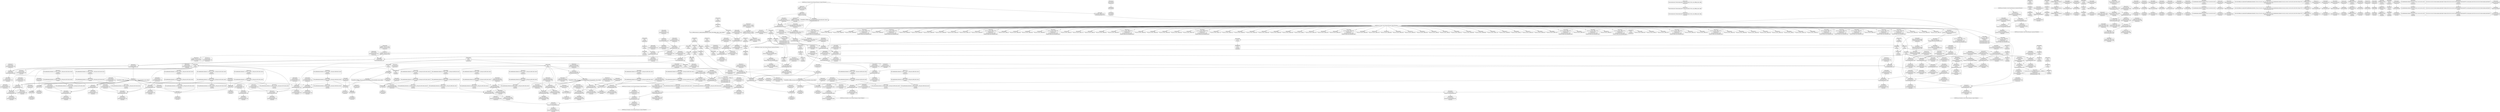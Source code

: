 digraph {
	CE0x4e81380 [shape=record,shape=Mrecord,label="{CE0x4e81380|GLOBAL:__llvm_gcov_ctr125|Global_var:__llvm_gcov_ctr125|*SummSource*}"]
	CE0x4e8d610 [shape=record,shape=Mrecord,label="{CE0x4e8d610|ipc_has_perm:call|security/selinux/hooks.c,5129|*SummSource*}"]
	CE0x4ed4d90 [shape=record,shape=Mrecord,label="{CE0x4ed4d90|ipc_has_perm:ipc_id|security/selinux/hooks.c,5134}"]
	CE0x4ebe1d0 [shape=record,shape=Mrecord,label="{CE0x4ebe1d0|get_current:bb}"]
	CE0x4e9e970 [shape=record,shape=Mrecord,label="{CE0x4e9e970|80:_i32,_112:_i8*,_:_CRE_34,35_}"]
	CE0x4ebad90 [shape=record,shape=Mrecord,label="{CE0x4ebad90|COLLAPSED:_GCMRE___llvm_gcov_ctr294_internal_global_2_x_i64_zeroinitializer:_elem_0:default:}"]
	CE0x4eaf5e0 [shape=record,shape=Mrecord,label="{CE0x4eaf5e0|80:_i32,_112:_i8*,_:_CRE_29,30_}"]
	CE0x4e96780 [shape=record,shape=Mrecord,label="{CE0x4e96780|selinux_sem_semop:tobool|security/selinux/hooks.c,5475|*SummSink*}"]
	CE0x4e9ef60 [shape=record,shape=Mrecord,label="{CE0x4e9ef60|80:_i32,_112:_i8*,_:_CRE_39,40_}"]
	CE0x4ee5130 [shape=record,shape=Mrecord,label="{CE0x4ee5130|i64*_getelementptr_inbounds_(_11_x_i64_,_11_x_i64_*___llvm_gcov_ctr125,_i64_0,_i64_10)|*Constant*|*SummSink*}"]
	CE0x4eaaec0 [shape=record,shape=Mrecord,label="{CE0x4eaaec0|80:_i32,_112:_i8*,_:_CRE_24,25_}"]
	CE0x4ed6110 [shape=record,shape=Mrecord,label="{CE0x4ed6110|ipc_has_perm:tmp7|security/selinux/hooks.c,5136}"]
	CE0x4ea8e40 [shape=record,shape=Mrecord,label="{CE0x4ea8e40|GLOBAL:__llvm_gcov_ctr323|Global_var:__llvm_gcov_ctr323}"]
	CE0x4eeb910 [shape=record,shape=Mrecord,label="{CE0x4eeb910|current_sid:tmp13|security/selinux/hooks.c,218|*SummSource*}"]
	CE0x4ea1f80 [shape=record,shape=Mrecord,label="{CE0x4ea1f80|current_sid:tobool|security/selinux/hooks.c,218|*SummSink*}"]
	CE0x4ee4dd0 [shape=record,shape=Mrecord,label="{CE0x4ee4dd0|current_sid:tmp19|security/selinux/hooks.c,218|*SummSource*}"]
	CE0x4ea6bd0 [shape=record,shape=Mrecord,label="{CE0x4ea6bd0|current_sid:tmp2}"]
	CE0x4eae280 [shape=record,shape=Mrecord,label="{CE0x4eae280|80:_i32,_112:_i8*,_:_CRE_11,12_}"]
	CE0x4e96710 [shape=record,shape=Mrecord,label="{CE0x4e96710|selinux_sem_semop:tobool|security/selinux/hooks.c,5475|*SummSource*}"]
	CE0x4ea1490 [shape=record,shape=Mrecord,label="{CE0x4ea1490|%struct.task_struct*_(%struct.task_struct**)*_asm_movq_%gs:$_1:P_,$0_,_r,im,_dirflag_,_fpsr_,_flags_|*SummSink*}"]
	CE0x4e94740 [shape=record,shape=Mrecord,label="{CE0x4e94740|i32_16|*Constant*}"]
	CE0x4ea7c50 [shape=record,shape=Mrecord,label="{CE0x4ea7c50|80:_i32,_112:_i8*,_:_CRE_49,50_}"]
	CE0x4edb880 [shape=record,shape=Mrecord,label="{CE0x4edb880|GLOBAL:lockdep_rcu_suspicious|*Constant*|*SummSource*}"]
	CE0x4e95060 [shape=record,shape=Mrecord,label="{CE0x4e95060|i32_10|*Constant*}"]
	CE0x4e93c30 [shape=record,shape=Mrecord,label="{CE0x4e93c30|i64*_getelementptr_inbounds_(_6_x_i64_,_6_x_i64_*___llvm_gcov_ctr323,_i64_0,_i64_5)|*Constant*}"]
	CE0x4ea1dd0 [shape=record,shape=Mrecord,label="{CE0x4ea1dd0|i32_1|*Constant*|*SummSource*}"]
	CE0x6baafd0 [shape=record,shape=Mrecord,label="{CE0x6baafd0|selinux_sem_semop:tmp3|security/selinux/hooks.c,5475}"]
	CE0x4e9c780 [shape=record,shape=Mrecord,label="{CE0x4e9c780|current_sid:land.lhs.true2|*SummSink*}"]
	CE0x4eb1fe0 [shape=record,shape=Mrecord,label="{CE0x4eb1fe0|80:_i32,_112:_i8*,_:_CRE_120,128_|*MultipleSource*|security/selinux/hooks.c,5480|Function::selinux_sem_semop&Arg::sma::}"]
	"CONST[source:0(mediator),value:2(dynamic)][purpose:{subject}][SrcIdx:5]"
	CE0x4e8db60 [shape=record,shape=Mrecord,label="{CE0x4e8db60|80:_i32,_112:_i8*,_:_CRE_3,4_}"]
	CE0x4eaca30 [shape=record,shape=Mrecord,label="{CE0x4eaca30|selinux_sem_semop:tmp1|*SummSource*}"]
	CE0x4e9fa80 [shape=record,shape=Mrecord,label="{CE0x4e9fa80|ipc_has_perm:entry|*SummSource*}"]
	CE0x4e98680 [shape=record,shape=Mrecord,label="{CE0x4e98680|i64*_getelementptr_inbounds_(_2_x_i64_,_2_x_i64_*___llvm_gcov_ctr98,_i64_0,_i64_1)|*Constant*|*SummSource*}"]
	CE0x4e9eaa0 [shape=record,shape=Mrecord,label="{CE0x4e9eaa0|80:_i32,_112:_i8*,_:_CRE_35,36_}"]
	"CONST[source:1(input),value:2(dynamic)][purpose:{operation}][SrcIdx:2]"
	CE0x4ed8170 [shape=record,shape=Mrecord,label="{CE0x4ed8170|avc_has_perm:ssid|Function::avc_has_perm&Arg::ssid::|*SummSource*}"]
	"CONST[source:0(mediator),value:2(dynamic)][purpose:{object}][SnkIdx:1]"
	CE0x4e98bb0 [shape=record,shape=Mrecord,label="{CE0x4e98bb0|i64*_getelementptr_inbounds_(_6_x_i64_,_6_x_i64_*___llvm_gcov_ctr323,_i64_0,_i64_0)|*Constant*|*SummSink*}"]
	CE0x4ebbad0 [shape=record,shape=Mrecord,label="{CE0x4ebbad0|current_sid:cred|security/selinux/hooks.c,218|*SummSink*}"]
	CE0x4ea5e30 [shape=record,shape=Mrecord,label="{CE0x4ea5e30|selinux_sem_semop:tmp5|security/selinux/hooks.c,5475}"]
	CE0x4ea2ae0 [shape=record,shape=Mrecord,label="{CE0x4ea2ae0|ipc_has_perm:tmp2|*SummSource*}"]
	CE0x4e982b0 [shape=record,shape=Mrecord,label="{CE0x4e982b0|selinux_sem_semop:tmp11|security/selinux/hooks.c,5480|*SummSource*}"]
	CE0x4e9b3a0 [shape=record,shape=Mrecord,label="{CE0x4e9b3a0|80:_i32,_112:_i8*,_:_CRE_43,44_}"]
	CE0x4e96b30 [shape=record,shape=Mrecord,label="{CE0x4e96b30|i1_true|*Constant*|*SummSink*}"]
	CE0x4e9ee30 [shape=record,shape=Mrecord,label="{CE0x4e9ee30|80:_i32,_112:_i8*,_:_CRE_38,39_}"]
	CE0x4e97ec0 [shape=record,shape=Mrecord,label="{CE0x4e97ec0|selinux_sem_semop:tmp10|security/selinux/hooks.c,5480|*SummSink*}"]
	CE0x4ea5d00 [shape=record,shape=Mrecord,label="{CE0x4ea5d00|selinux_sem_semop:tmp4|security/selinux/hooks.c,5475|*SummSink*}"]
	CE0x4eb9ac0 [shape=record,shape=Mrecord,label="{CE0x4eb9ac0|ipc_has_perm:key|security/selinux/hooks.c,5134}"]
	CE0x4ea9880 [shape=record,shape=Mrecord,label="{CE0x4ea9880|selinux_sem_semop:entry|*SummSource*}"]
	CE0x4eea390 [shape=record,shape=Mrecord,label="{CE0x4eea390|current_sid:tmp18|security/selinux/hooks.c,218}"]
	CE0x4e9da00 [shape=record,shape=Mrecord,label="{CE0x4e9da00|80:_i32,_112:_i8*,_:_CRE_76,80_|*MultipleSource*|security/selinux/hooks.c,5480|Function::selinux_sem_semop&Arg::sma::}"]
	CE0x4eb0420 [shape=record,shape=Mrecord,label="{CE0x4eb0420|selinux_sem_semop:tmp8|security/selinux/hooks.c,5478}"]
	CE0x4eebee0 [shape=record,shape=Mrecord,label="{CE0x4eebee0|current_sid:tmp14|security/selinux/hooks.c,218|*SummSink*}"]
	CE0x4e8cdb0 [shape=record,shape=Mrecord,label="{CE0x4e8cdb0|_ret_i32_%call,_!dbg_!27725|security/selinux/hooks.c,5480|*SummSink*}"]
	CE0x4eae140 [shape=record,shape=Mrecord,label="{CE0x4eae140|_call_void_mcount()_#3}"]
	CE0x4e9f300 [shape=record,shape=Mrecord,label="{CE0x4e9f300|ipc_has_perm:bb}"]
	CE0x4eb38e0 [shape=record,shape=Mrecord,label="{CE0x4eb38e0|GLOBAL:current_task|Global_var:current_task}"]
	"CONST[source:0(mediator),value:0(static)][purpose:{operation}][SrcIdx:3]"
	CE0x4eac510 [shape=record,shape=Mrecord,label="{CE0x4eac510|80:_i32,_112:_i8*,_:_CRE_9,10_}"]
	CE0x4e887c0 [shape=record,shape=Mrecord,label="{CE0x4e887c0|selinux_sem_semop:if.then}"]
	CE0x4eb0b30 [shape=record,shape=Mrecord,label="{CE0x4eb0b30|ipc_has_perm:call|security/selinux/hooks.c,5129}"]
	CE0x4e8fec0 [shape=record,shape=Mrecord,label="{CE0x4e8fec0|selinux_sem_semop:tmp|*SummSink*}"]
	CE0x4eb0780 [shape=record,shape=Mrecord,label="{CE0x4eb0780|selinux_sem_semop:tmp4|security/selinux/hooks.c,5475}"]
	CE0x4e88890 [shape=record,shape=Mrecord,label="{CE0x4e88890|selinux_sem_semop:if.then|*SummSource*}"]
	CE0x4eb76c0 [shape=record,shape=Mrecord,label="{CE0x4eb76c0|0:_i8,_8:_i32,_24:_%struct.selinux_audit_data*,_:_SCMRE_0,1_|*MultipleSource*|security/selinux/hooks.c,5133|security/selinux/hooks.c, 5128}"]
	CE0x4e9d670 [shape=record,shape=Mrecord,label="{CE0x4e9d670|80:_i32,_112:_i8*,_:_CRE_70,71_}"]
	CE0x64257c0 [shape=record,shape=Mrecord,label="{CE0x64257c0|i32_48|*Constant*|*SummSource*}"]
	CE0x4ea04e0 [shape=record,shape=Mrecord,label="{CE0x4ea04e0|_ret_i32_%call2,_!dbg_!27728|security/selinux/hooks.c,5136|*SummSource*}"]
	CE0x4ed8e70 [shape=record,shape=Mrecord,label="{CE0x4ed8e70|avc_has_perm:requested|Function::avc_has_perm&Arg::requested::}"]
	CE0x4ea9a20 [shape=record,shape=Mrecord,label="{CE0x4ea9a20|i32_48|*Constant*}"]
	"CONST[source:0(mediator),value:0(static)][purpose:{operation}][SnkIdx:3]"
	CE0x4ed8c00 [shape=record,shape=Mrecord,label="{CE0x4ed8c00|_ret_i32_%retval.0,_!dbg_!27728|security/selinux/avc.c,775}"]
	CE0x4eb2ef0 [shape=record,shape=Mrecord,label="{CE0x4eb2ef0|selinux_sem_semop:sem_perm|security/selinux/hooks.c,5480|*SummSink*}"]
	CE0x4ee36a0 [shape=record,shape=Mrecord,label="{CE0x4ee36a0|current_sid:if.end|*SummSource*}"]
	CE0x4ebb890 [shape=record,shape=Mrecord,label="{CE0x4ebb890|current_sid:cred|security/selinux/hooks.c,218}"]
	CE0x4eec010 [shape=record,shape=Mrecord,label="{CE0x4eec010|i1_true|*Constant*}"]
	CE0x4ea28d0 [shape=record,shape=Mrecord,label="{CE0x4ea28d0|_call_void_mcount()_#3|*SummSource*}"]
	"CONST[source:1(input),value:2(dynamic)][purpose:{object}][SrcIdx:1]"
	"CONST[source:2(external),value:2(dynamic)][purpose:{subject}][SrcIdx:4]"
	CE0x4ea31d0 [shape=record,shape=Mrecord,label="{CE0x4ea31d0|ipc_has_perm:tmp1|*SummSource*}"]
	CE0x4e8dcf0 [shape=record,shape=Mrecord,label="{CE0x4e8dcf0|80:_i32,_112:_i8*,_:_CRE_5,6_}"]
	CE0x4e9ebd0 [shape=record,shape=Mrecord,label="{CE0x4e9ebd0|80:_i32,_112:_i8*,_:_CRE_36,37_}"]
	CE0x4eb9c90 [shape=record,shape=Mrecord,label="{CE0x4eb9c90|ipc_has_perm:key|security/selinux/hooks.c,5134|*SummSink*}"]
	CE0x4ed7f20 [shape=record,shape=Mrecord,label="{CE0x4ed7f20|avc_has_perm:ssid|Function::avc_has_perm&Arg::ssid::}"]
	CE0x4eaf4b0 [shape=record,shape=Mrecord,label="{CE0x4eaf4b0|80:_i32,_112:_i8*,_:_CRE_28,29_}"]
	CE0x4ed6ca0 [shape=record,shape=Mrecord,label="{CE0x4ed6ca0|ipc_has_perm:tmp8|security/selinux/hooks.c,5136|*SummSource*}"]
	CE0x4ea0a10 [shape=record,shape=Mrecord,label="{CE0x4ea0a10|ipc_has_perm:bb|*SummSource*}"]
	CE0x4ea5a00 [shape=record,shape=Mrecord,label="{CE0x4ea5a00|_ret_i32_%tmp24,_!dbg_!27742|security/selinux/hooks.c,220|*SummSink*}"]
	CE0x4e9aea0 [shape=record,shape=Mrecord,label="{CE0x4e9aea0|i64_1|*Constant*|*SummSource*}"]
	CE0x4eb1c40 [shape=record,shape=Mrecord,label="{CE0x4eb1c40|80:_i32,_112:_i8*,_:_CRE_104,112_|*MultipleSource*|security/selinux/hooks.c,5480|Function::selinux_sem_semop&Arg::sma::}"]
	CE0x4ea7d80 [shape=record,shape=Mrecord,label="{CE0x4ea7d80|80:_i32,_112:_i8*,_:_CRE_50,51_}"]
	CE0x4e94de0 [shape=record,shape=Mrecord,label="{CE0x4e94de0|_call_void_mcount()_#3|*SummSink*}"]
	CE0x4eacf20 [shape=record,shape=Mrecord,label="{CE0x4eacf20|selinux_sem_semop:tmp6|security/selinux/hooks.c,5476|*SummSink*}"]
	CE0x4ee0450 [shape=record,shape=Mrecord,label="{CE0x4ee0450|current_sid:tmp11|security/selinux/hooks.c,218}"]
	CE0x4e947b0 [shape=record,shape=Mrecord,label="{CE0x4e947b0|selinux_sem_semop:tmp9|security/selinux/hooks.c,5478}"]
	CE0x4ed7cb0 [shape=record,shape=Mrecord,label="{CE0x4ed7cb0|avc_has_perm:entry|*SummSink*}"]
	CE0x4ea0d40 [shape=record,shape=Mrecord,label="{CE0x4ea0d40|ipc_has_perm:ad|security/selinux/hooks.c, 5128|*SummSource*}"]
	CE0x4ea2050 [shape=record,shape=Mrecord,label="{CE0x4ea2050|current_sid:tobool|security/selinux/hooks.c,218|*SummSource*}"]
	CE0x4e81b20 [shape=record,shape=Mrecord,label="{CE0x4e81b20|ipc_has_perm:call|security/selinux/hooks.c,5129|*SummSink*}"]
	CE0x4e8b390 [shape=record,shape=Mrecord,label="{CE0x4e8b390|selinux_sem_semop:alter|Function::selinux_sem_semop&Arg::alter::}"]
	CE0x4ee0d90 [shape=record,shape=Mrecord,label="{CE0x4ee0d90|i8*_getelementptr_inbounds_(_25_x_i8_,_25_x_i8_*_.str3,_i32_0,_i32_0)|*Constant*}"]
	CE0x4e94a80 [shape=record,shape=Mrecord,label="{CE0x4e94a80|selinux_sem_semop:tmp9|security/selinux/hooks.c,5478|*SummSink*}"]
	CE0x4efc370 [shape=record,shape=Mrecord,label="{CE0x4efc370|get_current:tmp4|./arch/x86/include/asm/current.h,14|*SummSink*}"]
	CE0x4e95840 [shape=record,shape=Mrecord,label="{CE0x4e95840|current_sid:tmp9|security/selinux/hooks.c,218|*SummSink*}"]
	CE0x4ee3560 [shape=record,shape=Mrecord,label="{CE0x4ee3560|current_sid:do.end|*SummSink*}"]
	CE0x4e9b4d0 [shape=record,shape=Mrecord,label="{CE0x4e9b4d0|80:_i32,_112:_i8*,_:_CRE_44,45_}"]
	CE0x4e815e0 [shape=record,shape=Mrecord,label="{CE0x4e815e0|current_sid:tmp6|security/selinux/hooks.c,218}"]
	CE0x4ea0180 [shape=record,shape=Mrecord,label="{CE0x4ea0180|ipc_has_perm:perms|Function::ipc_has_perm&Arg::perms::|*SummSink*}"]
	CE0x4ebb770 [shape=record,shape=Mrecord,label="{CE0x4ebb770|i32_78|*Constant*|*SummSource*}"]
	CE0x4ebd8b0 [shape=record,shape=Mrecord,label="{CE0x4ebd8b0|i32_1|*Constant*}"]
	CE0x4e96c60 [shape=record,shape=Mrecord,label="{CE0x4e96c60|i64*_getelementptr_inbounds_(_11_x_i64_,_11_x_i64_*___llvm_gcov_ctr125,_i64_0,_i64_8)|*Constant*|*SummSink*}"]
	CE0x4e98e10 [shape=record,shape=Mrecord,label="{CE0x4e98e10|selinux_sem_semop:if.else|*SummSink*}"]
	CE0x4e97a00 [shape=record,shape=Mrecord,label="{CE0x4e97a00|selinux_sem_semop:if.else|*SummSource*}"]
	CE0x4ebece0 [shape=record,shape=Mrecord,label="{CE0x4ebece0|get_current:bb|*SummSource*}"]
	CE0x4f0a540 [shape=record,shape=Mrecord,label="{CE0x4f0a540|i64*_getelementptr_inbounds_(_2_x_i64_,_2_x_i64_*___llvm_gcov_ctr98,_i64_0,_i64_0)|*Constant*|*SummSource*}"]
	CE0x4ea8240 [shape=record,shape=Mrecord,label="{CE0x4ea8240|80:_i32,_112:_i8*,_:_CRE_54,55_}"]
	CE0x4ea8110 [shape=record,shape=Mrecord,label="{CE0x4ea8110|80:_i32,_112:_i8*,_:_CRE_53,54_}"]
	CE0x4ee1040 [shape=record,shape=Mrecord,label="{CE0x4ee1040|_call_void_lockdep_rcu_suspicious(i8*_getelementptr_inbounds_(_25_x_i8_,_25_x_i8_*_.str3,_i32_0,_i32_0),_i32_218,_i8*_getelementptr_inbounds_(_45_x_i8_,_45_x_i8_*_.str12,_i32_0,_i32_0))_#10,_!dbg_!27727|security/selinux/hooks.c,218}"]
	CE0x4e997f0 [shape=record,shape=Mrecord,label="{CE0x4e997f0|80:_i32,_112:_i8*,_:_CRE_57,58_}"]
	CE0x4ea4130 [shape=record,shape=Mrecord,label="{CE0x4ea4130|ipc_has_perm:tmp4|*LoadInst*|security/selinux/hooks.c,5131}"]
	CE0x4eda170 [shape=record,shape=Mrecord,label="{CE0x4eda170|current_sid:tmp7|security/selinux/hooks.c,218|*SummSource*}"]
	CE0x4e99200 [shape=record,shape=Mrecord,label="{CE0x4e99200|COLLAPSED:_GCMRE___llvm_gcov_ctr323_internal_global_6_x_i64_zeroinitializer:_elem_0:default:}"]
	CE0x4eea530 [shape=record,shape=Mrecord,label="{CE0x4eea530|current_sid:tmp18|security/selinux/hooks.c,218|*SummSource*}"]
	CE0x4e81250 [shape=record,shape=Mrecord,label="{CE0x4e81250|GLOBAL:__llvm_gcov_ctr125|Global_var:__llvm_gcov_ctr125|*SummSink*}"]
	CE0x4e98130 [shape=record,shape=Mrecord,label="{CE0x4e98130|selinux_sem_semop:tmp11|security/selinux/hooks.c,5480}"]
	CE0x4e9fdc0 [shape=record,shape=Mrecord,label="{CE0x4e9fdc0|ipc_has_perm:ipc_perms|Function::ipc_has_perm&Arg::ipc_perms::|*SummSource*}"]
	CE0x4edcc70 [shape=record,shape=Mrecord,label="{CE0x4edcc70|i64_5|*Constant*|*SummSource*}"]
	CE0x4ee1120 [shape=record,shape=Mrecord,label="{CE0x4ee1120|_call_void_lockdep_rcu_suspicious(i8*_getelementptr_inbounds_(_25_x_i8_,_25_x_i8_*_.str3,_i32_0,_i32_0),_i32_218,_i8*_getelementptr_inbounds_(_45_x_i8_,_45_x_i8_*_.str12,_i32_0,_i32_0))_#10,_!dbg_!27727|security/selinux/hooks.c,218|*SummSink*}"]
	CE0x4e8bb90 [shape=record,shape=Mrecord,label="{CE0x4e8bb90|80:_i32,_112:_i8*,_:_CRE_160,168_|*MultipleSource*|security/selinux/hooks.c,5480|Function::selinux_sem_semop&Arg::sma::}"]
	CE0x4ea9160 [shape=record,shape=Mrecord,label="{CE0x4ea9160|selinux_sem_semop:tmp10|security/selinux/hooks.c,5480}"]
	CE0x4e975f0 [shape=record,shape=Mrecord,label="{CE0x4e975f0|GLOBAL:current_sid|*Constant*|*SummSink*}"]
	CE0x4ea1990 [shape=record,shape=Mrecord,label="{CE0x4ea1990|current_sid:tmp8|security/selinux/hooks.c,218|*SummSource*}"]
	CE0x4ea5930 [shape=record,shape=Mrecord,label="{CE0x4ea5930|_ret_i32_%tmp24,_!dbg_!27742|security/selinux/hooks.c,220|*SummSource*}"]
	CE0x4e9d7a0 [shape=record,shape=Mrecord,label="{CE0x4e9d7a0|80:_i32,_112:_i8*,_:_CRE_71,72_}"]
	CE0x4ebab40 [shape=record,shape=Mrecord,label="{CE0x4ebab40|i64*_getelementptr_inbounds_(_2_x_i64_,_2_x_i64_*___llvm_gcov_ctr294,_i64_0,_i64_0)|*Constant*|*SummSink*}"]
	CE0x4eb0610 [shape=record,shape=Mrecord,label="{CE0x4eb0610|selinux_sem_semop:tmp8|security/selinux/hooks.c,5478|*SummSink*}"]
	CE0x4e95740 [shape=record,shape=Mrecord,label="{CE0x4e95740|current_sid:tmp9|security/selinux/hooks.c,218|*SummSource*}"]
	CE0x4eb1e10 [shape=record,shape=Mrecord,label="{CE0x4eb1e10|80:_i32,_112:_i8*,_:_CRE_112,120_|*MultipleSource*|security/selinux/hooks.c,5480|Function::selinux_sem_semop&Arg::sma::}"]
	CE0x4ee1a10 [shape=record,shape=Mrecord,label="{CE0x4ee1a10|i64*_getelementptr_inbounds_(_11_x_i64_,_11_x_i64_*___llvm_gcov_ctr125,_i64_0,_i64_0)|*Constant*|*SummSource*}"]
	CE0x4ea2250 [shape=record,shape=Mrecord,label="{CE0x4ea2250|i64_2|*Constant*}"]
	CE0x4ebd420 [shape=record,shape=Mrecord,label="{CE0x4ebd420|current_sid:tmp23|security/selinux/hooks.c,218|*SummSink*}"]
	"CONST[source:0(mediator),value:2(dynamic)][purpose:{object}][SnkIdx:2]"
	CE0x4ea8c60 [shape=record,shape=Mrecord,label="{CE0x4ea8c60|selinux_sem_semop:tmp7|security/selinux/hooks.c,5476|*SummSource*}"]
	CE0x651fc30 [shape=record,shape=Mrecord,label="{CE0x651fc30|i64_0|*Constant*|*SummSource*}"]
	CE0x4eeb8a0 [shape=record,shape=Mrecord,label="{CE0x4eeb8a0|current_sid:tmp13|security/selinux/hooks.c,218}"]
	CE0x4ee1810 [shape=record,shape=Mrecord,label="{CE0x4ee1810|current_sid:land.lhs.true|*SummSink*}"]
	CE0x4eea090 [shape=record,shape=Mrecord,label="{CE0x4eea090|current_sid:tmp17|security/selinux/hooks.c,218|*SummSource*}"]
	CE0x4ee51a0 [shape=record,shape=Mrecord,label="{CE0x4ee51a0|current_sid:tmp19|security/selinux/hooks.c,218|*SummSink*}"]
	CE0x4eac640 [shape=record,shape=Mrecord,label="{CE0x4eac640|80:_i32,_112:_i8*,_:_CRE_10,11_}"]
	CE0x4efc470 [shape=record,shape=Mrecord,label="{CE0x4efc470|GLOBAL:current_task|Global_var:current_task|*SummSink*}"]
	CE0x4ebae00 [shape=record,shape=Mrecord,label="{CE0x4ebae00|ipc_has_perm:tmp|*SummSource*}"]
	CE0x4ed27d0 [shape=record,shape=Mrecord,label="{CE0x4ed27d0|current_sid:tmp12|security/selinux/hooks.c,218|*SummSource*}"]
	CE0x4ebba00 [shape=record,shape=Mrecord,label="{CE0x4ebba00|current_sid:cred|security/selinux/hooks.c,218|*SummSource*}"]
	CE0x4eb50a0 [shape=record,shape=Mrecord,label="{CE0x4eb50a0|current_sid:call4|security/selinux/hooks.c,218|*SummSource*}"]
	CE0x4ebb2d0 [shape=record,shape=Mrecord,label="{CE0x4ebb2d0|_ret_%struct.task_struct*_%tmp4,_!dbg_!27714|./arch/x86/include/asm/current.h,14}"]
	CE0x4ea3f60 [shape=record,shape=Mrecord,label="{CE0x4ea3f60|current_sid:tmp|*SummSink*}"]
	CE0x4ea84a0 [shape=record,shape=Mrecord,label="{CE0x4ea84a0|80:_i32,_112:_i8*,_:_CRE_56,57_}"]
	CE0x4f21330 [shape=record,shape=Mrecord,label="{CE0x4f21330|%struct.task_struct*_(%struct.task_struct**)*_asm_movq_%gs:$_1:P_,$0_,_r,im,_dirflag_,_fpsr_,_flags_}"]
	CE0x4e80fa0 [shape=record,shape=Mrecord,label="{CE0x4e80fa0|current_sid:tmp5|security/selinux/hooks.c,218}"]
	CE0x4e8af60 [shape=record,shape=Mrecord,label="{CE0x4e8af60|_call_void_mcount()_#3|*SummSink*}"]
	CE0x4ea6c40 [shape=record,shape=Mrecord,label="{CE0x4ea6c40|current_sid:tmp2|*SummSource*}"]
	CE0x4edac60 [shape=record,shape=Mrecord,label="{CE0x4edac60|current_sid:land.lhs.true}"]
	CE0x4ea1e70 [shape=record,shape=Mrecord,label="{CE0x4ea1e70|i32_1|*Constant*|*SummSink*}"]
	CE0x4e876d0 [shape=record,shape=Mrecord,label="{CE0x4e876d0|selinux_sem_semop:if.end}"]
	CE0x4ed90c0 [shape=record,shape=Mrecord,label="{CE0x4ed90c0|avc_has_perm:requested|Function::avc_has_perm&Arg::requested::|*SummSink*}"]
	CE0x4ee3f80 [shape=record,shape=Mrecord,label="{CE0x4ee3f80|i64_3|*Constant*|*SummSink*}"]
	CE0x4ea6cb0 [shape=record,shape=Mrecord,label="{CE0x4ea6cb0|current_sid:tmp2|*SummSink*}"]
	CE0x4ed94c0 [shape=record,shape=Mrecord,label="{CE0x4ed94c0|avc_has_perm:auditdata|Function::avc_has_perm&Arg::auditdata::|*SummSink*}"]
	CE0x4e96320 [shape=record,shape=Mrecord,label="{CE0x4e96320|80:_i32,_112:_i8*,_:_CRE_18,19_}"]
	CE0x4ed5950 [shape=record,shape=Mrecord,label="{CE0x4ed5950|ipc_has_perm:sid1|security/selinux/hooks.c,5136|*SummSource*}"]
	CE0x4ef7340 [shape=record,shape=Mrecord,label="{CE0x4ef7340|get_current:tmp3|*SummSource*}"]
	CE0x4ea8370 [shape=record,shape=Mrecord,label="{CE0x4ea8370|80:_i32,_112:_i8*,_:_CRE_55,56_}"]
	CE0x4e99db0 [shape=record,shape=Mrecord,label="{CE0x4e99db0|80:_i32,_112:_i8*,_:_CRE_62,63_}"]
	CE0x4e9b600 [shape=record,shape=Mrecord,label="{CE0x4e9b600|80:_i32,_112:_i8*,_:_CRE_45,46_}"]
	CE0x4ea3830 [shape=record,shape=Mrecord,label="{CE0x4ea3830|current_sid:call|security/selinux/hooks.c,218|*SummSource*}"]
	CE0x4ea13b0 [shape=record,shape=Mrecord,label="{CE0x4ea13b0|%struct.task_struct*_(%struct.task_struct**)*_asm_movq_%gs:$_1:P_,$0_,_r,im,_dirflag_,_fpsr_,_flags_|*SummSource*}"]
	CE0x4e97180 [shape=record,shape=Mrecord,label="{CE0x4e97180|selinux_sem_semop:tmp1|*SummSink*}"]
	CE0x4e95570 [shape=record,shape=Mrecord,label="{CE0x4e95570|i64*_getelementptr_inbounds_(_2_x_i64_,_2_x_i64_*___llvm_gcov_ctr294,_i64_0,_i64_0)|*Constant*|*SummSource*}"]
	CE0x4e8a7f0 [shape=record,shape=Mrecord,label="{CE0x4e8a7f0|80:_i32,_112:_i8*,_:_CRE_0,1_}"]
	CE0x4ed8210 [shape=record,shape=Mrecord,label="{CE0x4ed8210|avc_has_perm:ssid|Function::avc_has_perm&Arg::ssid::|*SummSink*}"]
	CE0x4ea9470 [shape=record,shape=Mrecord,label="{CE0x4ea9470|i64*_getelementptr_inbounds_(_6_x_i64_,_6_x_i64_*___llvm_gcov_ctr323,_i64_0,_i64_5)|*Constant*|*SummSource*}"]
	CE0x4ea17d0 [shape=record,shape=Mrecord,label="{CE0x4ea17d0|0:_i8,_:_GCMR_current_sid.__warned_internal_global_i8_0,_section_.data.unlikely_,_align_1:_elem_0:default:}"]
	CE0x4e9db30 [shape=record,shape=Mrecord,label="{CE0x4e9db30|80:_i32,_112:_i8*,_:_CRE_80,84_|*MultipleSource*|security/selinux/hooks.c,5480|Function::selinux_sem_semop&Arg::sma::}"]
	CE0x4eab8e0 [shape=record,shape=Mrecord,label="{CE0x4eab8e0|i64*_getelementptr_inbounds_(_6_x_i64_,_6_x_i64_*___llvm_gcov_ctr323,_i64_0,_i64_4)|*Constant*|*SummSource*}"]
	CE0x4ee9a70 [shape=record,shape=Mrecord,label="{CE0x4ee9a70|i64*_getelementptr_inbounds_(_11_x_i64_,_11_x_i64_*___llvm_gcov_ctr125,_i64_0,_i64_9)|*Constant*|*SummSource*}"]
	CE0x4ea0b30 [shape=record,shape=Mrecord,label="{CE0x4ea0b30|i64*_getelementptr_inbounds_(_2_x_i64_,_2_x_i64_*___llvm_gcov_ctr294,_i64_0,_i64_1)|*Constant*}"]
	CE0x4eb6be0 [shape=record,shape=Mrecord,label="{CE0x4eb6be0|ipc_has_perm:tmp5|security/selinux/hooks.c,5131|*SummSource*}"]
	CE0x64258a0 [shape=record,shape=Mrecord,label="{CE0x64258a0|selinux_sem_semop:perms.0}"]
	CE0x4ed7880 [shape=record,shape=Mrecord,label="{CE0x4ed7880|avc_has_perm:entry}"]
	CE0x4eae740 [shape=record,shape=Mrecord,label="{CE0x4eae740|80:_i32,_112:_i8*,_:_CRE_15,16_}"]
	CE0x4eb64d0 [shape=record,shape=Mrecord,label="{CE0x4eb64d0|current_sid:tmp3|*SummSource*}"]
	CE0x4ebc8d0 [shape=record,shape=Mrecord,label="{CE0x4ebc8d0|current_sid:security|security/selinux/hooks.c,218|*SummSource*}"]
	CE0x4eb9470 [shape=record,shape=Mrecord,label="{CE0x4eb9470|i8_4|*Constant*}"]
	CE0x4ea08c0 [shape=record,shape=Mrecord,label="{CE0x4ea08c0|ipc_has_perm:bb|*SummSink*}"]
	CE0x4ed9300 [shape=record,shape=Mrecord,label="{CE0x4ed9300|avc_has_perm:auditdata|Function::avc_has_perm&Arg::auditdata::}"]
	CE0x4ebcf80 [shape=record,shape=Mrecord,label="{CE0x4ebcf80|current_sid:tmp23|security/selinux/hooks.c,218}"]
	CE0x4ec0e10 [shape=record,shape=Mrecord,label="{CE0x4ec0e10|get_current:tmp|*SummSink*}"]
	CE0x4e81460 [shape=record,shape=Mrecord,label="{CE0x4e81460|current_sid:tmp5|security/selinux/hooks.c,218|*SummSource*}"]
	CE0x4eea6b0 [shape=record,shape=Mrecord,label="{CE0x4eea6b0|current_sid:tmp19|security/selinux/hooks.c,218}"]
	CE0x4e94b20 [shape=record,shape=Mrecord,label="{CE0x4e94b20|_call_void_mcount()_#3}"]
	CE0x4e96450 [shape=record,shape=Mrecord,label="{CE0x4e96450|80:_i32,_112:_i8*,_:_CRE_19,20_}"]
	CE0x4eafeb0 [shape=record,shape=Mrecord,label="{CE0x4eafeb0|selinux_sem_semop:sem_perm|security/selinux/hooks.c,5480|*SummSource*}"]
	CE0x4ed7240 [shape=record,shape=Mrecord,label="{CE0x4ed7240|ipc_has_perm:call2|security/selinux/hooks.c,5136|*SummSink*}"]
	CE0x4ee4950 [shape=record,shape=Mrecord,label="{CE0x4ee4950|current_sid:tmp18|security/selinux/hooks.c,218|*SummSink*}"]
	CE0x4ebe9a0 [shape=record,shape=Mrecord,label="{CE0x4ebe9a0|current_sid:tmp24|security/selinux/hooks.c,220|*SummSource*}"]
	CE0x4e9c5f0 [shape=record,shape=Mrecord,label="{CE0x4e9c5f0|ipc_has_perm:u|security/selinux/hooks.c,5134}"]
	CE0x4eaad90 [shape=record,shape=Mrecord,label="{CE0x4eaad90|80:_i32,_112:_i8*,_:_CRE_23,24_}"]
	CE0x4e97e50 [shape=record,shape=Mrecord,label="{CE0x4e97e50|i64*_getelementptr_inbounds_(_2_x_i64_,_2_x_i64_*___llvm_gcov_ctr98,_i64_0,_i64_1)|*Constant*|*SummSink*}"]
	CE0x4ed6710 [shape=record,shape=Mrecord,label="{CE0x4ed6710|ipc_has_perm:tmp7|security/selinux/hooks.c,5136|*SummSink*}"]
	CE0x4e9be30 [shape=record,shape=Mrecord,label="{CE0x4e9be30|current_sid:call|security/selinux/hooks.c,218|*SummSink*}"]
	CE0x4e882f0 [shape=record,shape=Mrecord,label="{CE0x4e882f0|i32_0|*Constant*}"]
	CE0x4f2cc00 [shape=record,shape=Mrecord,label="{CE0x4f2cc00|get_current:tmp1|*SummSource*}"]
	CE0x4ea1b70 [shape=record,shape=Mrecord,label="{CE0x4ea1b70|i32_1|*Constant*}"]
	CE0x4eda2f0 [shape=record,shape=Mrecord,label="{CE0x4eda2f0|current_sid:tmp7|security/selinux/hooks.c,218|*SummSink*}"]
	CE0x4ea2860 [shape=record,shape=Mrecord,label="{CE0x4ea2860|i64_4|*Constant*|*SummSink*}"]
	CE0x4ee2b60 [shape=record,shape=Mrecord,label="{CE0x4ee2b60|current_sid:tmp1|*SummSink*}"]
	CE0x4ee4090 [shape=record,shape=Mrecord,label="{CE0x4ee4090|current_sid:tmp4|security/selinux/hooks.c,218|*SummSource*}"]
	CE0x4ed87c0 [shape=record,shape=Mrecord,label="{CE0x4ed87c0|avc_has_perm:tclass|Function::avc_has_perm&Arg::tclass::}"]
	CE0x4eadc20 [shape=record,shape=Mrecord,label="{CE0x4eadc20|i64*_getelementptr_inbounds_(_11_x_i64_,_11_x_i64_*___llvm_gcov_ctr125,_i64_0,_i64_6)|*Constant*|*SummSink*}"]
	CE0x4e91370 [shape=record,shape=Mrecord,label="{CE0x4e91370|i64_2|*Constant*|*SummSink*}"]
	CE0x4ec1200 [shape=record,shape=Mrecord,label="{CE0x4ec1200|current_sid:if.then|*SummSource*}"]
	CE0x4ed2a80 [shape=record,shape=Mrecord,label="{CE0x4ed2a80|i64*_getelementptr_inbounds_(_11_x_i64_,_11_x_i64_*___llvm_gcov_ctr125,_i64_0,_i64_6)|*Constant*}"]
	CE0x4ed70c0 [shape=record,shape=Mrecord,label="{CE0x4ed70c0|ipc_has_perm:call2|security/selinux/hooks.c,5136|*SummSource*}"]
	CE0x4e9ddd0 [shape=record,shape=Mrecord,label="{CE0x4e9ddd0|80:_i32,_112:_i8*,_:_CRE_84,88_|*MultipleSource*|security/selinux/hooks.c,5480|Function::selinux_sem_semop&Arg::sma::}"]
	CE0x4ed8a90 [shape=record,shape=Mrecord,label="{CE0x4ed8a90|avc_has_perm:tclass|Function::avc_has_perm&Arg::tclass::|*SummSink*}"]
	CE0x4e998f0 [shape=record,shape=Mrecord,label="{CE0x4e998f0|80:_i32,_112:_i8*,_:_CRE_58,59_}"]
	CE0x4ec1050 [shape=record,shape=Mrecord,label="{CE0x4ec1050|i64*_getelementptr_inbounds_(_2_x_i64_,_2_x_i64_*___llvm_gcov_ctr98,_i64_0,_i64_0)|*Constant*|*SummSink*}"]
	CE0x4ea7eb0 [shape=record,shape=Mrecord,label="{CE0x4ea7eb0|80:_i32,_112:_i8*,_:_CRE_51,52_}"]
	CE0x4ebc970 [shape=record,shape=Mrecord,label="{CE0x4ebc970|current_sid:security|security/selinux/hooks.c,218|*SummSink*}"]
	CE0x4eb3af0 [shape=record,shape=Mrecord,label="{CE0x4eb3af0|ipc_has_perm:tmp3}"]
	CE0x4ea0750 [shape=record,shape=Mrecord,label="{CE0x4ea0750|_ret_i32_%call2,_!dbg_!27728|security/selinux/hooks.c,5136|*SummSink*}"]
	CE0x4eba1c0 [shape=record,shape=Mrecord,label="{CE0x4eba1c0|COLLAPSED:_GCMRE___llvm_gcov_ctr125_internal_global_11_x_i64_zeroinitializer:_elem_0:default:}"]
	CE0x4edcde0 [shape=record,shape=Mrecord,label="{CE0x4edcde0|current_sid:tmp9|security/selinux/hooks.c,218}"]
	CE0x4e9a140 [shape=record,shape=Mrecord,label="{CE0x4e9a140|80:_i32,_112:_i8*,_:_CRE_65,66_}"]
	CE0x4ec1720 [shape=record,shape=Mrecord,label="{CE0x4ec1720|i64*_getelementptr_inbounds_(_2_x_i64_,_2_x_i64_*___llvm_gcov_ctr294,_i64_0,_i64_1)|*Constant*|*SummSource*}"]
	CE0x4eab680 [shape=record,shape=Mrecord,label="{CE0x4eab680|selinux_sem_semop:tmp7|security/selinux/hooks.c,5476}"]
	CE0x4e9bf40 [shape=record,shape=Mrecord,label="{CE0x4e9bf40|i32_0|*Constant*}"]
	CE0x4e9e840 [shape=record,shape=Mrecord,label="{CE0x4e9e840|80:_i32,_112:_i8*,_:_CRE_33,34_}"]
	CE0x4e96ea0 [shape=record,shape=Mrecord,label="{CE0x4e96ea0|i64*_getelementptr_inbounds_(_11_x_i64_,_11_x_i64_*___llvm_gcov_ctr125,_i64_0,_i64_8)|*Constant*}"]
	CE0x4e87500 [shape=record,shape=Mrecord,label="{CE0x4e87500|selinux_sem_semop:tmp6|security/selinux/hooks.c,5476}"]
	CE0x4e81c30 [shape=record,shape=Mrecord,label="{CE0x4e81c30|GLOBAL:current_sid|*Constant*}"]
	CE0x4ed23b0 [shape=record,shape=Mrecord,label="{CE0x4ed23b0|current_sid:tmp11|security/selinux/hooks.c,218|*SummSource*}"]
	CE0x4e8d990 [shape=record,shape=Mrecord,label="{CE0x4e8d990|_ret_i32_%call,_!dbg_!27725|security/selinux/hooks.c,5480|*SummSource*}"]
	CE0x4e9f870 [shape=record,shape=Mrecord,label="{CE0x4e9f870|GLOBAL:ipc_has_perm|*Constant*|*SummSink*}"]
	CE0x4ea0db0 [shape=record,shape=Mrecord,label="{CE0x4ea0db0|ipc_has_perm:ad|security/selinux/hooks.c, 5128|*SummSink*}"]
	CE0x4eab120 [shape=record,shape=Mrecord,label="{CE0x4eab120|80:_i32,_112:_i8*,_:_CRE_26,27_}"]
	CE0x4e900d0 [shape=record,shape=Mrecord,label="{CE0x4e900d0|i32_0|*Constant*|*SummSink*}"]
	CE0x4ea5c90 [shape=record,shape=Mrecord,label="{CE0x4ea5c90|selinux_sem_semop:tmp4|security/selinux/hooks.c,5475|*SummSource*}"]
	CE0x4ebad20 [shape=record,shape=Mrecord,label="{CE0x4ebad20|ipc_has_perm:tmp}"]
	CE0x4eb0990 [shape=record,shape=Mrecord,label="{CE0x4eb0990|_call_void_mcount()_#3|*SummSource*}"]
	CE0x4ea3fd0 [shape=record,shape=Mrecord,label="{CE0x4ea3fd0|i64_1|*Constant*}"]
	CE0x4ee5310 [shape=record,shape=Mrecord,label="{CE0x4ee5310|current_sid:tmp20|security/selinux/hooks.c,218|*SummSource*}"]
	CE0x4e9a3a0 [shape=record,shape=Mrecord,label="{CE0x4e9a3a0|80:_i32,_112:_i8*,_:_CRE_67,68_}"]
	CE0x4eac420 [shape=record,shape=Mrecord,label="{CE0x4eac420|80:_i32,_112:_i8*,_:_CRE_8,9_}"]
	CE0x4ebb690 [shape=record,shape=Mrecord,label="{CE0x4ebb690|i32_78|*Constant*}"]
	CE0x4ee0ae0 [shape=record,shape=Mrecord,label="{CE0x4ee0ae0|i8_1|*Constant*|*SummSource*}"]
	CE0x4e9a5d0 [shape=record,shape=Mrecord,label="{CE0x4e9a5d0|selinux_sem_semop:alter|Function::selinux_sem_semop&Arg::alter::|*SummSource*}"]
	CE0x4ea24c0 [shape=record,shape=Mrecord,label="{CE0x4ea24c0|i64_4|*Constant*}"]
	CE0x4ea16f0 [shape=record,shape=Mrecord,label="{CE0x4ea16f0|ipc_has_perm:tmp2}"]
	CE0x4e8aac0 [shape=record,shape=Mrecord,label="{CE0x4e8aac0|80:_i32,_112:_i8*,_:_CRE_2,3_}"]
	CE0x4eb59b0 [shape=record,shape=Mrecord,label="{CE0x4eb59b0|get_current:entry|*SummSource*}"]
	CE0x4edd320 [shape=record,shape=Mrecord,label="{CE0x4edd320|current_sid:tmp8|security/selinux/hooks.c,218}"]
	CE0x4e94910 [shape=record,shape=Mrecord,label="{CE0x4e94910|selinux_sem_semop:tmp9|security/selinux/hooks.c,5478|*SummSource*}"]
	CE0x4e93a80 [shape=record,shape=Mrecord,label="{CE0x4e93a80|i32_16|*Constant*|*SummSink*}"]
	CE0x4e960d0 [shape=record,shape=Mrecord,label="{CE0x4e960d0|80:_i32,_112:_i8*,_:_CRE_16,17_}"]
	CE0x4e97ce0 [shape=record,shape=Mrecord,label="{CE0x4e97ce0|selinux_sem_semop:if.end|*SummSink*}"]
	CE0x4e93000 [shape=record,shape=Mrecord,label="{CE0x4e93000|selinux_sem_semop:if.end|*SummSource*}"]
	CE0x4efbe80 [shape=record,shape=Mrecord,label="{CE0x4efbe80|COLLAPSED:_GCMRE___llvm_gcov_ctr98_internal_global_2_x_i64_zeroinitializer:_elem_0:default:}"]
	CE0x4e99a20 [shape=record,shape=Mrecord,label="{CE0x4e99a20|80:_i32,_112:_i8*,_:_CRE_59,60_}"]
	CE0x651fdb0 [shape=record,shape=Mrecord,label="{CE0x651fdb0|i64_0|*Constant*|*SummSink*}"]
	CE0x4e87570 [shape=record,shape=Mrecord,label="{CE0x4e87570|selinux_sem_semop:tmp6|security/selinux/hooks.c,5476|*SummSource*}"]
	CE0x4eb3bf0 [shape=record,shape=Mrecord,label="{CE0x4eb3bf0|ipc_has_perm:tmp3|*SummSource*}"]
	CE0x4ee1900 [shape=record,shape=Mrecord,label="{CE0x4ee1900|i64*_getelementptr_inbounds_(_11_x_i64_,_11_x_i64_*___llvm_gcov_ctr125,_i64_0,_i64_0)|*Constant*}"]
	CE0x4eb1120 [shape=record,shape=Mrecord,label="{CE0x4eb1120|ipc_has_perm:tmp5|security/selinux/hooks.c,5131}"]
	CE0x4e9a4d0 [shape=record,shape=Mrecord,label="{CE0x4e9a4d0|80:_i32,_112:_i8*,_:_CRE_68,69_}"]
	CE0x4eab6f0 [shape=record,shape=Mrecord,label="{CE0x4eab6f0|selinux_sem_semop:tmp7|security/selinux/hooks.c,5476|*SummSink*}"]
	CE0x4eb7a50 [shape=record,shape=Mrecord,label="{CE0x4eb7a50|i32_3|*Constant*|*SummSink*}"]
	CE0x4ee54b0 [shape=record,shape=Mrecord,label="{CE0x4ee54b0|current_sid:tmp20|security/selinux/hooks.c,218|*SummSink*}"]
	CE0x4e961f0 [shape=record,shape=Mrecord,label="{CE0x4e961f0|80:_i32,_112:_i8*,_:_CRE_17,18_}"]
	CE0x4ebaa70 [shape=record,shape=Mrecord,label="{CE0x4ebaa70|current_sid:tmp7|security/selinux/hooks.c,218}"]
	CE0x4e95c00 [shape=record,shape=Mrecord,label="{CE0x4e95c00|i64_2|*Constant*}"]
	CE0x4e97780 [shape=record,shape=Mrecord,label="{CE0x4e97780|current_sid:entry|*SummSource*}"]
	CE0x4ee0c60 [shape=record,shape=Mrecord,label="{CE0x4ee0c60|i8_1|*Constant*|*SummSink*}"]
	CE0x4eb07f0 [shape=record,shape=Mrecord,label="{CE0x4eb07f0|selinux_sem_semop:tmp3|security/selinux/hooks.c,5475|*SummSink*}"]
	CE0x4efbef0 [shape=record,shape=Mrecord,label="{CE0x4efbef0|get_current:tmp|*SummSource*}"]
	CE0x4ea1c10 [shape=record,shape=Mrecord,label="{CE0x4ea1c10|ipc_has_perm:tmp1|*SummSink*}"]
	CE0x4e9ccf0 [shape=record,shape=Mrecord,label="{CE0x4e9ccf0|current_sid:tmp15|security/selinux/hooks.c,218}"]
	"CONST[source:0(mediator),value:2(dynamic)][purpose:{subject}][SnkIdx:0]"
	CE0x4ed5650 [shape=record,shape=Mrecord,label="{CE0x4ed5650|ipc_has_perm:sid1|security/selinux/hooks.c,5136}"]
	CE0x4e81750 [shape=record,shape=Mrecord,label="{CE0x4e81750|current_sid:tmp6|security/selinux/hooks.c,218|*SummSource*}"]
	CE0x4ee0790 [shape=record,shape=Mrecord,label="{CE0x4ee0790|current_sid:tmp16|security/selinux/hooks.c,218|*SummSink*}"]
	CE0x4e8fd10 [shape=record,shape=Mrecord,label="{CE0x4e8fd10|i64*_getelementptr_inbounds_(_6_x_i64_,_6_x_i64_*___llvm_gcov_ctr323,_i64_0,_i64_0)|*Constant*|*SummSource*}"]
	CE0x4ebe810 [shape=record,shape=Mrecord,label="{CE0x4ebe810|current_sid:tmp24|security/selinux/hooks.c,220}"]
	CE0x4f1e270 [shape=record,shape=Mrecord,label="{CE0x4f1e270|get_current:tmp2|*SummSink*}"]
	CE0x4eb7330 [shape=record,shape=Mrecord,label="{CE0x4eb7330|ipc_has_perm:type|security/selinux/hooks.c,5133|*SummSource*}"]
	CE0x4ee3e70 [shape=record,shape=Mrecord,label="{CE0x4ee3e70|i64_0|*Constant*}"]
	CE0x4eb0a90 [shape=record,shape=Mrecord,label="{CE0x4eb0a90|_call_void_mcount()_#3|*SummSink*}"]
	CE0x4e9a270 [shape=record,shape=Mrecord,label="{CE0x4e9a270|80:_i32,_112:_i8*,_:_CRE_66,67_}"]
	CE0x4e8aef0 [shape=record,shape=Mrecord,label="{CE0x4e8aef0|_call_void_mcount()_#3|*SummSource*}"]
	CE0x4e8b440 [shape=record,shape=Mrecord,label="{CE0x4e8b440|selinux_sem_semop:tmp1}"]
	CE0x4ea22c0 [shape=record,shape=Mrecord,label="{CE0x4ea22c0|i64_3|*Constant*}"]
	CE0x6425830 [shape=record,shape=Mrecord,label="{CE0x6425830|i32_48|*Constant*|*SummSink*}"]
	CE0x4e8d3b0 [shape=record,shape=Mrecord,label="{CE0x4e8d3b0|GLOBAL:current_sid|*Constant*|*SummSource*}"]
	CE0x4ef7440 [shape=record,shape=Mrecord,label="{CE0x4ef7440|get_current:tmp3|*SummSink*}"]
	CE0x4ec1510 [shape=record,shape=Mrecord,label="{CE0x4ec1510|_call_void_mcount()_#3}"]
	CE0x4edc5c0 [shape=record,shape=Mrecord,label="{CE0x4edc5c0|GLOBAL:current_sid.__warned|Global_var:current_sid.__warned|*SummSink*}"]
	CE0x4e95500 [shape=record,shape=Mrecord,label="{CE0x4e95500|i64*_getelementptr_inbounds_(_2_x_i64_,_2_x_i64_*___llvm_gcov_ctr294,_i64_0,_i64_0)|*Constant*}"]
	CE0x4e8a980 [shape=record,shape=Mrecord,label="{CE0x4e8a980|80:_i32,_112:_i8*,_:_CRE_1,2_}"]
	CE0x4e94d40 [shape=record,shape=Mrecord,label="{CE0x4e94d40|_call_void_mcount()_#3|*SummSource*}"]
	CE0x4eaf710 [shape=record,shape=Mrecord,label="{CE0x4eaf710|80:_i32,_112:_i8*,_:_CRE_30,31_}"]
	CE0x4e989a0 [shape=record,shape=Mrecord,label="{CE0x4e989a0|selinux_sem_semop:tmp}"]
	CE0x4e9b060 [shape=record,shape=Mrecord,label="{CE0x4e9b060|80:_i32,_112:_i8*,_:_CRE_40,41_}"]
	CE0x4ee20b0 [shape=record,shape=Mrecord,label="{CE0x4ee20b0|current_sid:tmp1|*SummSource*}"]
	CE0x4e81120 [shape=record,shape=Mrecord,label="{CE0x4e81120|GLOBAL:__llvm_gcov_ctr125|Global_var:__llvm_gcov_ctr125}"]
	CE0x4edb630 [shape=record,shape=Mrecord,label="{CE0x4edb630|GLOBAL:lockdep_rcu_suspicious|*Constant*}"]
	CE0x4eba910 [shape=record,shape=Mrecord,label="{CE0x4eba910|current_sid:tmp6|security/selinux/hooks.c,218|*SummSink*}"]
	CE0x4ead970 [shape=record,shape=Mrecord,label="{CE0x4ead970|i64*_getelementptr_inbounds_(_11_x_i64_,_11_x_i64_*___llvm_gcov_ctr125,_i64_0,_i64_6)|*Constant*|*SummSource*}"]
	CE0x6ddf920 [shape=record,shape=Mrecord,label="{CE0x6ddf920|i64*_getelementptr_inbounds_(_6_x_i64_,_6_x_i64_*___llvm_gcov_ctr323,_i64_0,_i64_3)|*Constant*}"]
	CE0x4e98aa0 [shape=record,shape=Mrecord,label="{CE0x4e98aa0|i64*_getelementptr_inbounds_(_2_x_i64_,_2_x_i64_*___llvm_gcov_ctr98,_i64_0,_i64_1)|*Constant*}"]
	CE0x4eac1e0 [shape=record,shape=Mrecord,label="{CE0x4eac1e0|selinux_sem_semop:call|security/selinux/hooks.c,5480|*SummSink*}"]
	CE0x4ed6dd0 [shape=record,shape=Mrecord,label="{CE0x4ed6dd0|ipc_has_perm:tmp8|security/selinux/hooks.c,5136|*SummSink*}"]
	CE0x4ed6280 [shape=record,shape=Mrecord,label="{CE0x4ed6280|ipc_has_perm:sclass|security/selinux/hooks.c,5136}"]
	CE0x4ea4230 [shape=record,shape=Mrecord,label="{CE0x4ea4230|ipc_has_perm:security|security/selinux/hooks.c,5131|*SummSource*}"]
	CE0x4ed9800 [shape=record,shape=Mrecord,label="{CE0x4ed9800|_ret_i32_%retval.0,_!dbg_!27728|security/selinux/avc.c,775|*SummSink*}"]
	CE0x4eb95c0 [shape=record,shape=Mrecord,label="{CE0x4eb95c0|i8_4|*Constant*|*SummSource*}"]
	CE0x4ee5950 [shape=record,shape=Mrecord,label="{CE0x4ee5950|current_sid:bb|*SummSource*}"]
	CE0x4e9b860 [shape=record,shape=Mrecord,label="{CE0x4e9b860|80:_i32,_112:_i8*,_:_CRE_47,48_}"]
	CE0x4e8bd60 [shape=record,shape=Mrecord,label="{CE0x4e8bd60|80:_i32,_112:_i8*,_:_CRE_168,176_|*MultipleSource*|security/selinux/hooks.c,5480|Function::selinux_sem_semop&Arg::sma::}"]
	CE0x4e9ed00 [shape=record,shape=Mrecord,label="{CE0x4e9ed00|80:_i32,_112:_i8*,_:_CRE_37,38_}"]
	CE0x4edb910 [shape=record,shape=Mrecord,label="{CE0x4edb910|GLOBAL:lockdep_rcu_suspicious|*Constant*|*SummSink*}"]
	CE0x4ed6810 [shape=record,shape=Mrecord,label="{CE0x4ed6810|ipc_has_perm:sclass|security/selinux/hooks.c,5136|*SummSource*}"]
	CE0x4ec0e80 [shape=record,shape=Mrecord,label="{CE0x4ec0e80|i64_1|*Constant*}"]
	CE0x4ed8960 [shape=record,shape=Mrecord,label="{CE0x4ed8960|avc_has_perm:tclass|Function::avc_has_perm&Arg::tclass::|*SummSource*}"]
	CE0x4ea2a30 [shape=record,shape=Mrecord,label="{CE0x4ea2a30|get_current:tmp4|./arch/x86/include/asm/current.h,14}"]
	CE0x4e91470 [shape=record,shape=Mrecord,label="{CE0x4e91470|selinux_sem_semop:tmp2|security/selinux/hooks.c,5475|*SummSource*}"]
	CE0x4eb5350 [shape=record,shape=Mrecord,label="{CE0x4eb5350|GLOBAL:get_current|*Constant*}"]
	CE0x4e8bf30 [shape=record,shape=Mrecord,label="{CE0x4e8bf30|80:_i32,_112:_i8*,_:_CRE_176,184_|*MultipleSource*|security/selinux/hooks.c,5480|Function::selinux_sem_semop&Arg::sma::}"]
	CE0x4ead0e0 [shape=record,shape=Mrecord,label="{CE0x4ead0e0|i64*_getelementptr_inbounds_(_6_x_i64_,_6_x_i64_*___llvm_gcov_ctr323,_i64_0,_i64_4)|*Constant*}"]
	CE0x4e9b730 [shape=record,shape=Mrecord,label="{CE0x4e9b730|80:_i32,_112:_i8*,_:_CRE_46,47_}"]
	CE0x6244ce0 [shape=record,shape=Mrecord,label="{CE0x6244ce0|selinux_sem_semop:tmp5|security/selinux/hooks.c,5475|*SummSource*}"]
	CE0x4eb24e0 [shape=record,shape=Mrecord,label="{CE0x4eb24e0|80:_i32,_112:_i8*,_:_CRE_144,152_|*MultipleSource*|security/selinux/hooks.c,5480|Function::selinux_sem_semop&Arg::sma::}"]
	CE0x4edf590 [shape=record,shape=Mrecord,label="{CE0x4edf590|i32_218|*Constant*|*SummSink*}"]
	CE0x4ebc090 [shape=record,shape=Mrecord,label="{CE0x4ebc090|i32_22|*Constant*}"]
	CE0x4ebc860 [shape=record,shape=Mrecord,label="{CE0x4ebc860|current_sid:security|security/selinux/hooks.c,218}"]
	CE0x4eaaff0 [shape=record,shape=Mrecord,label="{CE0x4eaaff0|80:_i32,_112:_i8*,_:_CRE_25,26_}"]
	CE0x4ed99e0 [shape=record,shape=Mrecord,label="{CE0x4ed99e0|current_sid:if.end|*SummSink*}"]
	CE0x4eae080 [shape=record,shape=Mrecord,label="{CE0x4eae080|ipc_has_perm:tmp3|*SummSink*}"]
	CE0x4eb9920 [shape=record,shape=Mrecord,label="{CE0x4eb9920|i32_3|*Constant*|*SummSource*}"]
	CE0x4eda420 [shape=record,shape=Mrecord,label="{CE0x4eda420|GLOBAL:current_sid.__warned|Global_var:current_sid.__warned}"]
	CE0x4ea1080 [shape=record,shape=Mrecord,label="{CE0x4ea1080|current_sid:tobool1|security/selinux/hooks.c,218|*SummSource*}"]
	CE0x4e9abe0 [shape=record,shape=Mrecord,label="{CE0x4e9abe0|selinux_sem_semop:sma|Function::selinux_sem_semop&Arg::sma::|*SummSink*}"]
	CE0x4ee0910 [shape=record,shape=Mrecord,label="{CE0x4ee0910|i8_1|*Constant*}"]
	CE0x4e8dc00 [shape=record,shape=Mrecord,label="{CE0x4e8dc00|80:_i32,_112:_i8*,_:_CRE_4,5_}"]
	CE0x4ed53a0 [shape=record,shape=Mrecord,label="{CE0x4ed53a0|ipc_has_perm:ipc_id|security/selinux/hooks.c,5134|*SummSource*}"]
	CE0x4edab20 [shape=record,shape=Mrecord,label="{CE0x4edab20|current_sid:do.body|*SummSource*}"]
	CE0x4eaf380 [shape=record,shape=Mrecord,label="{CE0x4eaf380|80:_i32,_112:_i8*,_:_CRE_27,28_}"]
	CE0x4eb9710 [shape=record,shape=Mrecord,label="{CE0x4eb9710|i8_4|*Constant*|*SummSink*}"]
	CE0x4e95250 [shape=record,shape=Mrecord,label="{CE0x4e95250|ipc_has_perm:security|security/selinux/hooks.c,5131}"]
	CE0x4ea2730 [shape=record,shape=Mrecord,label="{CE0x4ea2730|i64_4|*Constant*|*SummSource*}"]
	CE0x4e9fd50 [shape=record,shape=Mrecord,label="{CE0x4e9fd50|ipc_has_perm:ipc_perms|Function::ipc_has_perm&Arg::ipc_perms::}"]
	CE0x4ebc2f0 [shape=record,shape=Mrecord,label="{CE0x4ebc2f0|i32_22|*Constant*|*SummSource*}"]
	CE0x4eac8d0 [shape=record,shape=Mrecord,label="{CE0x4eac8d0|i64_1|*Constant*}"]
	CE0x4e89300 [shape=record,shape=Mrecord,label="{CE0x4e89300|i64_0|*Constant*}"]
	CE0x4e89370 [shape=record,shape=Mrecord,label="{CE0x4e89370|selinux_sem_semop:tmp2|security/selinux/hooks.c,5475}"]
	CE0x4e9fc30 [shape=record,shape=Mrecord,label="{CE0x4e9fc30|ipc_has_perm:perms|Function::ipc_has_perm&Arg::perms::}"]
	CE0x4e9cd60 [shape=record,shape=Mrecord,label="{CE0x4e9cd60|current_sid:tmp15|security/selinux/hooks.c,218|*SummSource*}"]
	CE0x4eafd10 [shape=record,shape=Mrecord,label="{CE0x4eafd10|selinux_sem_semop:sem_perm|security/selinux/hooks.c,5480}"]
	CE0x4eb2350 [shape=record,shape=Mrecord,label="{CE0x4eb2350|80:_i32,_112:_i8*,_:_CRE_136,144_|*MultipleSource*|security/selinux/hooks.c,5480|Function::selinux_sem_semop&Arg::sma::}"]
	CE0x4ea2970 [shape=record,shape=Mrecord,label="{CE0x4ea2970|_call_void_mcount()_#3|*SummSink*}"]
	CE0x4eb55f0 [shape=record,shape=Mrecord,label="{CE0x4eb55f0|GLOBAL:get_current|*Constant*|*SummSource*}"]
	CE0x4ee2e90 [shape=record,shape=Mrecord,label="{CE0x4ee2e90|i64*_getelementptr_inbounds_(_11_x_i64_,_11_x_i64_*___llvm_gcov_ctr125,_i64_0,_i64_1)|*Constant*|*SummSink*}"]
	CE0x4ebb900 [shape=record,shape=Mrecord,label="{CE0x4ebb900|COLLAPSED:_GCMRE_current_task_external_global_%struct.task_struct*:_elem_0::|security/selinux/hooks.c,218}"]
	CE0x4eb0e30 [shape=record,shape=Mrecord,label="{CE0x4eb0e30|ipc_has_perm:tmp4|*LoadInst*|security/selinux/hooks.c,5131|*SummSource*}"]
	CE0x4ee1710 [shape=record,shape=Mrecord,label="{CE0x4ee1710|current_sid:land.lhs.true|*SummSource*}"]
	CE0x4ea3500 [shape=record,shape=Mrecord,label="{CE0x4ea3500|current_sid:call|security/selinux/hooks.c,218}"]
	CE0x4eae610 [shape=record,shape=Mrecord,label="{CE0x4eae610|80:_i32,_112:_i8*,_:_CRE_14,15_}"]
	CE0x4edfae0 [shape=record,shape=Mrecord,label="{CE0x4edfae0|i8*_getelementptr_inbounds_(_45_x_i8_,_45_x_i8_*_.str12,_i32_0,_i32_0)|*Constant*}"]
	CE0x4eaf840 [shape=record,shape=Mrecord,label="{CE0x4eaf840|80:_i32,_112:_i8*,_:_CRE_31,32_}"]
	CE0x4e9c9b0 [shape=record,shape=Mrecord,label="{CE0x4e9c9b0|current_sid:if.end}"]
	CE0x4e8c4a0 [shape=record,shape=Mrecord,label="{CE0x4e8c4a0|GLOBAL:ipc_has_perm|*Constant*}"]
	CE0x4ed5ac0 [shape=record,shape=Mrecord,label="{CE0x4ed5ac0|ipc_has_perm:sid1|security/selinux/hooks.c,5136|*SummSink*}"]
	CE0x4eb1a70 [shape=record,shape=Mrecord,label="{CE0x4eb1a70|80:_i32,_112:_i8*,_:_CRE_100,102_|*MultipleSource*|security/selinux/hooks.c,5480|Function::selinux_sem_semop&Arg::sma::}"]
	CE0x4ed6a70 [shape=record,shape=Mrecord,label="{CE0x4ed6a70|ipc_has_perm:tmp8|security/selinux/hooks.c,5136}"]
	CE0x4eaac60 [shape=record,shape=Mrecord,label="{CE0x4eaac60|80:_i32,_112:_i8*,_:_CRE_22,23_}"]
	CE0x4ed7710 [shape=record,shape=Mrecord,label="{CE0x4ed7710|i32_(i32,_i32,_i16,_i32,_%struct.common_audit_data*)*_bitcast_(i32_(i32,_i32,_i16,_i32,_%struct.common_audit_data.495*)*_avc_has_perm_to_i32_(i32,_i32,_i16,_i32,_%struct.common_audit_data*)*)|*Constant*|*SummSink*}"]
	CE0x4e99ee0 [shape=record,shape=Mrecord,label="{CE0x4e99ee0|80:_i32,_112:_i8*,_:_CRE_63,64_}"]
	CE0x4e9b270 [shape=record,shape=Mrecord,label="{CE0x4e9b270|80:_i32,_112:_i8*,_:_CRE_42,43_}"]
	CE0x4eaf970 [shape=record,shape=Mrecord,label="{CE0x4eaf970|80:_i32,_112:_i8*,_:_CRE_32,33_}"]
	CE0x4e9b140 [shape=record,shape=Mrecord,label="{CE0x4e9b140|80:_i32,_112:_i8*,_:_CRE_41,42_}"]
	CE0x4ea8dd0 [shape=record,shape=Mrecord,label="{CE0x4ea8dd0|GLOBAL:__llvm_gcov_ctr323|Global_var:__llvm_gcov_ctr323|*SummSource*}"]
	CE0x4e97b90 [shape=record,shape=Mrecord,label="{CE0x4e97b90|selinux_sem_semop:entry|*SummSink*}"]
	CE0x4ed73b0 [shape=record,shape=Mrecord,label="{CE0x4ed73b0|i32_(i32,_i32,_i16,_i32,_%struct.common_audit_data*)*_bitcast_(i32_(i32,_i32,_i16,_i32,_%struct.common_audit_data.495*)*_avc_has_perm_to_i32_(i32,_i32,_i16,_i32,_%struct.common_audit_data*)*)|*Constant*}"]
	CE0x4e8dde0 [shape=record,shape=Mrecord,label="{CE0x4e8dde0|80:_i32,_112:_i8*,_:_CRE_6,7_}"]
	CE0x4e98a10 [shape=record,shape=Mrecord,label="{CE0x4e98a10|selinux_sem_semop:tmp|*SummSource*}"]
	CE0x4edb9c0 [shape=record,shape=Mrecord,label="{CE0x4edb9c0|i8*_getelementptr_inbounds_(_25_x_i8_,_25_x_i8_*_.str3,_i32_0,_i32_0)|*Constant*|*SummSource*}"]
	CE0x4edbca0 [shape=record,shape=Mrecord,label="{CE0x4edbca0|i32_218|*Constant*}"]
	CE0x4eb5ad0 [shape=record,shape=Mrecord,label="{CE0x4eb5ad0|get_current:entry|*SummSink*}"]
	CE0x4edfbe0 [shape=record,shape=Mrecord,label="{CE0x4edfbe0|i8*_getelementptr_inbounds_(_45_x_i8_,_45_x_i8_*_.str12,_i32_0,_i32_0)|*Constant*|*SummSink*}"]
	CE0x4edba60 [shape=record,shape=Mrecord,label="{CE0x4edba60|i8*_getelementptr_inbounds_(_25_x_i8_,_25_x_i8_*_.str3,_i32_0,_i32_0)|*Constant*|*SummSink*}"]
	CE0x4e9c4a0 [shape=record,shape=Mrecord,label="{CE0x4e9c4a0|ipc_has_perm:tmp6|*LoadInst*|security/selinux/hooks.c,5134|*SummSource*}"]
	CE0x4ee3000 [shape=record,shape=Mrecord,label="{CE0x4ee3000|get_current:tmp3}"]
	CE0x4ebce10 [shape=record,shape=Mrecord,label="{CE0x4ebce10|current_sid:tmp22|security/selinux/hooks.c,218|*SummSource*}"]
	CE0x4ea5ed0 [shape=record,shape=Mrecord,label="{CE0x4ea5ed0|selinux_sem_semop:bb|*SummSource*}"]
	CE0x4ea1200 [shape=record,shape=Mrecord,label="{CE0x4ea1200|current_sid:tobool1|security/selinux/hooks.c,218|*SummSink*}"]
	CE0x4e97c30 [shape=record,shape=Mrecord,label="{CE0x4e97c30|selinux_sem_semop:if.else}"]
	CE0x4ea91d0 [shape=record,shape=Mrecord,label="{CE0x4ea91d0|selinux_sem_semop:tmp10|security/selinux/hooks.c,5480|*SummSource*}"]
	CE0x4eae3b0 [shape=record,shape=Mrecord,label="{CE0x4eae3b0|80:_i32,_112:_i8*,_:_CRE_12,13_}"]
	CE0x4eafb50 [shape=record,shape=Mrecord,label="{CE0x4eafb50|selinux_sem_semop:tmp11|security/selinux/hooks.c,5480|*SummSink*}"]
	CE0x4ebd9e0 [shape=record,shape=Mrecord,label="{CE0x4ebd9e0|current_sid:sid|security/selinux/hooks.c,220}"]
	CE0x4e96580 [shape=record,shape=Mrecord,label="{CE0x4e96580|80:_i32,_112:_i8*,_:_CRE_20,21_}"]
	CE0x4eebd60 [shape=record,shape=Mrecord,label="{CE0x4eebd60|current_sid:tmp14|security/selinux/hooks.c,218|*SummSource*}"]
	CE0x4ed8520 [shape=record,shape=Mrecord,label="{CE0x4ed8520|avc_has_perm:tsid|Function::avc_has_perm&Arg::tsid::|*SummSource*}"]
	CE0x4ebdca0 [shape=record,shape=Mrecord,label="{CE0x4ebdca0|current_sid:sid|security/selinux/hooks.c,220|*SummSink*}"]
	CE0x4ed54b0 [shape=record,shape=Mrecord,label="{CE0x4ed54b0|ipc_has_perm:ipc_id|security/selinux/hooks.c,5134|*SummSink*}"]
	CE0x4e9d8d0 [shape=record,shape=Mrecord,label="{CE0x4e9d8d0|80:_i32,_112:_i8*,_:_CRE_72,73_|*MultipleSource*|security/selinux/hooks.c,5480|Function::selinux_sem_semop&Arg::sma::}"]
	CE0x4edab90 [shape=record,shape=Mrecord,label="{CE0x4edab90|current_sid:do.body|*SummSink*}"]
	CE0x4ea5f60 [shape=record,shape=Mrecord,label="{CE0x4ea5f60|selinux_sem_semop:entry}"]
	CE0x4e8b9c0 [shape=record,shape=Mrecord,label="{CE0x4e8b9c0|selinux_sem_semop:if.then|*SummSink*}"]
	CE0x4e96970 [shape=record,shape=Mrecord,label="{CE0x4e96970|i1_true|*Constant*|*SummSource*}"]
	CE0x4ed2950 [shape=record,shape=Mrecord,label="{CE0x4ed2950|current_sid:tmp12|security/selinux/hooks.c,218|*SummSink*}"]
	CE0x4ea1560 [shape=record,shape=Mrecord,label="{CE0x4ea1560|i64*_getelementptr_inbounds_(_2_x_i64_,_2_x_i64_*___llvm_gcov_ctr294,_i64_0,_i64_1)|*Constant*|*SummSink*}"]
	CE0x4e8c670 [shape=record,shape=Mrecord,label="{CE0x4e8c670|selinux_sem_semop:call|security/selinux/hooks.c,5480}"]
	CE0x4eb18a0 [shape=record,shape=Mrecord,label="{CE0x4eb18a0|80:_i32,_112:_i8*,_:_CRE_96,100_|*MultipleSource*|security/selinux/hooks.c,5480|Function::selinux_sem_semop&Arg::sma::}"]
	CE0x4eb6280 [shape=record,shape=Mrecord,label="{CE0x4eb6280|current_sid:tmp3}"]
	CE0x4e80d10 [shape=record,shape=Mrecord,label="{CE0x4e80d10|current_sid:tmp4|security/selinux/hooks.c,218|*SummSink*}"]
	CE0x4edc120 [shape=record,shape=Mrecord,label="{CE0x4edc120|current_sid:do.end}"]
	CE0x4ed8320 [shape=record,shape=Mrecord,label="{CE0x4ed8320|avc_has_perm:tsid|Function::avc_has_perm&Arg::tsid::}"]
	CE0x4ed75e0 [shape=record,shape=Mrecord,label="{CE0x4ed75e0|i32_(i32,_i32,_i16,_i32,_%struct.common_audit_data*)*_bitcast_(i32_(i32,_i32,_i16,_i32,_%struct.common_audit_data.495*)*_avc_has_perm_to_i32_(i32,_i32,_i16,_i32,_%struct.common_audit_data*)*)|*Constant*|*SummSource*}"]
	CE0x4ebcc90 [shape=record,shape=Mrecord,label="{CE0x4ebcc90|current_sid:tmp22|security/selinux/hooks.c,218}"]
	CE0x4ea8b50 [shape=record,shape=Mrecord,label="{CE0x4ea8b50|i64*_getelementptr_inbounds_(_6_x_i64_,_6_x_i64_*___llvm_gcov_ctr323,_i64_0,_i64_3)|*Constant*|*SummSource*}"]
	CE0x4ea30f0 [shape=record,shape=Mrecord,label="{CE0x4ea30f0|i64_1|*Constant*}"]
	CE0x4eb5d80 [shape=record,shape=Mrecord,label="{CE0x4eb5d80|i32_0|*Constant*}"]
	CE0x4e9cdd0 [shape=record,shape=Mrecord,label="{CE0x4e9cdd0|current_sid:tmp15|security/selinux/hooks.c,218|*SummSink*}"]
	CE0x4ed8f50 [shape=record,shape=Mrecord,label="{CE0x4ed8f50|avc_has_perm:requested|Function::avc_has_perm&Arg::requested::|*SummSource*}"]
	CE0x4ed4ee0 [shape=record,shape=Mrecord,label="{CE0x4ed4ee0|ipc_has_perm:u|security/selinux/hooks.c,5134|*SummSource*}"]
	CE0x4ebb340 [shape=record,shape=Mrecord,label="{CE0x4ebb340|_ret_%struct.task_struct*_%tmp4,_!dbg_!27714|./arch/x86/include/asm/current.h,14|*SummSink*}"]
	CE0x4e9e030 [shape=record,shape=Mrecord,label="{CE0x4e9e030|80:_i32,_112:_i8*,_:_CRE_88,92_|*MultipleSource*|security/selinux/hooks.c,5480|Function::selinux_sem_semop&Arg::sma::}"]
	CE0x4edcb60 [shape=record,shape=Mrecord,label="{CE0x4edcb60|current_sid:tmp10|security/selinux/hooks.c,218}"]
	CE0x4eb6d30 [shape=record,shape=Mrecord,label="{CE0x4eb6d30|ipc_has_perm:tmp5|security/selinux/hooks.c,5131|*SummSink*}"]
	CE0x4e9c510 [shape=record,shape=Mrecord,label="{CE0x4e9c510|ipc_has_perm:tmp6|*LoadInst*|security/selinux/hooks.c,5134|*SummSink*}"]
	CE0x4eaab60 [shape=record,shape=Mrecord,label="{CE0x4eaab60|80:_i32,_112:_i8*,_:_CRE_21,22_}"]
	CE0x4e814d0 [shape=record,shape=Mrecord,label="{CE0x4e814d0|current_sid:tmp5|security/selinux/hooks.c,218|*SummSink*}"]
	CE0x4ee01f0 [shape=record,shape=Mrecord,label="{CE0x4ee01f0|current_sid:tmp10|security/selinux/hooks.c,218|*SummSource*}"]
	CE0x4ee3d90 [shape=record,shape=Mrecord,label="{CE0x4ee3d90|i64_3|*Constant*|*SummSource*}"]
	CE0x4e9a640 [shape=record,shape=Mrecord,label="{CE0x4e9a640|selinux_sem_semop:tobool|security/selinux/hooks.c,5475}"]
	CE0x4ebef90 [shape=record,shape=Mrecord,label="{CE0x4ebef90|i64*_getelementptr_inbounds_(_2_x_i64_,_2_x_i64_*___llvm_gcov_ctr98,_i64_0,_i64_0)|*Constant*}"]
	CE0x4e9f800 [shape=record,shape=Mrecord,label="{CE0x4e9f800|GLOBAL:ipc_has_perm|*Constant*|*SummSource*}"]
	CE0x4e9d0e0 [shape=record,shape=Mrecord,label="{CE0x4e9d0e0|current_sid:tmp16|security/selinux/hooks.c,218}"]
	CE0x4ea9680 [shape=record,shape=Mrecord,label="{CE0x4ea9680|i64*_getelementptr_inbounds_(_6_x_i64_,_6_x_i64_*___llvm_gcov_ctr323,_i64_0,_i64_5)|*Constant*|*SummSink*}"]
	CE0x4eb2180 [shape=record,shape=Mrecord,label="{CE0x4eb2180|80:_i32,_112:_i8*,_:_CRE_128,136_|*MultipleSource*|security/selinux/hooks.c,5480|Function::selinux_sem_semop&Arg::sma::}"]
	CE0x4eba020 [shape=record,shape=Mrecord,label="{CE0x4eba020|i64*_getelementptr_inbounds_(_11_x_i64_,_11_x_i64_*___llvm_gcov_ctr125,_i64_0,_i64_0)|*Constant*|*SummSink*}"]
	CE0x4ea5710 [shape=record,shape=Mrecord,label="{CE0x4ea5710|selinux_sem_semop:tmp2|security/selinux/hooks.c,5475|*SummSink*}"]
	CE0x4ec1380 [shape=record,shape=Mrecord,label="{CE0x4ec1380|current_sid:do.end|*SummSource*}"]
	CE0x4ee9cd0 [shape=record,shape=Mrecord,label="{CE0x4ee9cd0|current_sid:tmp17|security/selinux/hooks.c,218}"]
	CE0x4eb9a50 [shape=record,shape=Mrecord,label="{CE0x4eb9a50|ipc_has_perm:tmp6|*LoadInst*|security/selinux/hooks.c,5134}"]
	CE0x4ed6530 [shape=record,shape=Mrecord,label="{CE0x4ed6530|ipc_has_perm:tmp7|security/selinux/hooks.c,5136|*SummSource*}"]
	CE0x4e9e200 [shape=record,shape=Mrecord,label="{CE0x4e9e200|80:_i32,_112:_i8*,_:_CRE_92,96_|*MultipleSource*|security/selinux/hooks.c,5480|Function::selinux_sem_semop&Arg::sma::}"]
	CE0x4ea8a00 [shape=record,shape=Mrecord,label="{CE0x4ea8a00|selinux_sem_semop:tmp5|security/selinux/hooks.c,5475|*SummSink*}"]
	CE0x4ee2180 [shape=record,shape=Mrecord,label="{CE0x4ee2180|i64*_getelementptr_inbounds_(_11_x_i64_,_11_x_i64_*___llvm_gcov_ctr125,_i64_0,_i64_1)|*Constant*}"]
	CE0x4ea7fe0 [shape=record,shape=Mrecord,label="{CE0x4ea7fe0|80:_i32,_112:_i8*,_:_CRE_52,53_}"]
	CE0x4e980c0 [shape=record,shape=Mrecord,label="{CE0x4e980c0|selinux_sem_semop:sma|Function::selinux_sem_semop&Arg::sma::}"]
	CE0x4eba150 [shape=record,shape=Mrecord,label="{CE0x4eba150|current_sid:tmp}"]
	CE0x4ee3ff0 [shape=record,shape=Mrecord,label="{CE0x4ee3ff0|current_sid:tmp4|security/selinux/hooks.c,218}"]
	CE0x4ee00b0 [shape=record,shape=Mrecord,label="{CE0x4ee00b0|current_sid:if.then|*SummSink*}"]
	CE0x4e99c80 [shape=record,shape=Mrecord,label="{CE0x4e99c80|80:_i32,_112:_i8*,_:_CRE_61,62_}"]
	CE0x4ebeb30 [shape=record,shape=Mrecord,label="{CE0x4ebeb30|current_sid:tmp24|security/selinux/hooks.c,220|*SummSink*}"]
	CE0x4eb5b60 [shape=record,shape=Mrecord,label="{CE0x4eb5b60|_ret_%struct.task_struct*_%tmp4,_!dbg_!27714|./arch/x86/include/asm/current.h,14|*SummSource*}"]
	CE0x4edf400 [shape=record,shape=Mrecord,label="{CE0x4edf400|i32_218|*Constant*|*SummSource*}"]
	CE0x4f21220 [shape=record,shape=Mrecord,label="{CE0x4f21220|GLOBAL:current_task|Global_var:current_task|*SummSource*}"]
	CE0x4ed6ee0 [shape=record,shape=Mrecord,label="{CE0x4ed6ee0|ipc_has_perm:call2|security/selinux/hooks.c,5136}"]
	CE0x4e9fb50 [shape=record,shape=Mrecord,label="{CE0x4e9fb50|ipc_has_perm:entry|*SummSink*}"]
	CE0x4ebb700 [shape=record,shape=Mrecord,label="{CE0x4ebb700|i32_78|*Constant*|*SummSink*}"]
	CE0x4ebd080 [shape=record,shape=Mrecord,label="{CE0x4ebd080|current_sid:tmp22|security/selinux/hooks.c,218|*SummSink*}"]
	CE0x4ea0360 [shape=record,shape=Mrecord,label="{CE0x4ea0360|_ret_i32_%call2,_!dbg_!27728|security/selinux/hooks.c,5136}"]
	CE0x4e93af0 [shape=record,shape=Mrecord,label="{CE0x4e93af0|i32_16|*Constant*|*SummSource*}"]
	CE0x4eb33f0 [shape=record,shape=Mrecord,label="{CE0x4eb33f0|ipc_has_perm:tmp|*SummSink*}"]
	CE0x4eb6570 [shape=record,shape=Mrecord,label="{CE0x4eb6570|current_sid:tmp3|*SummSink*}"]
	CE0x4ed6990 [shape=record,shape=Mrecord,label="{CE0x4ed6990|ipc_has_perm:sclass|security/selinux/hooks.c,5136|*SummSink*}"]
	CE0x4ed50a0 [shape=record,shape=Mrecord,label="{CE0x4ed50a0|ipc_has_perm:u|security/selinux/hooks.c,5134|*SummSink*}"]
	CE0x4e9c350 [shape=record,shape=Mrecord,label="{CE0x4e9c350|i64*_getelementptr_inbounds_(_6_x_i64_,_6_x_i64_*___llvm_gcov_ctr323,_i64_0,_i64_3)|*Constant*|*SummSink*}"]
	CE0x4e978a0 [shape=record,shape=Mrecord,label="{CE0x4e978a0|_ret_i32_%tmp24,_!dbg_!27742|security/selinux/hooks.c,220}"]
	CE0x4ee0320 [shape=record,shape=Mrecord,label="{CE0x4ee0320|current_sid:tmp10|security/selinux/hooks.c,218|*SummSink*}"]
	CE0x4e99270 [shape=record,shape=Mrecord,label="{CE0x4e99270|_call_void_mcount()_#3}"]
	CE0x4edc1d0 [shape=record,shape=Mrecord,label="{CE0x4edc1d0|current_sid:land.lhs.true2}"]
	CE0x4ebbde0 [shape=record,shape=Mrecord,label="{CE0x4ebbde0|current_sid:tmp21|security/selinux/hooks.c,218}"]
	CE0x4eac330 [shape=record,shape=Mrecord,label="{CE0x4eac330|80:_i32,_112:_i8*,_:_CRE_7,8_}"]
	CE0x4eb3f70 [shape=record,shape=Mrecord,label="{CE0x4eb3f70|current_sid:tobool|security/selinux/hooks.c,218}"]
	CE0x4eba230 [shape=record,shape=Mrecord,label="{CE0x4eba230|current_sid:tmp|*SummSource*}"]
	CE0x4eebb90 [shape=record,shape=Mrecord,label="{CE0x4eebb90|current_sid:tmp14|security/selinux/hooks.c,218}"]
	CE0x4ebdf40 [shape=record,shape=Mrecord,label="{CE0x4ebdf40|0:_i32,_4:_i32,_8:_i32,_12:_i32,_:_CMRE_4,8_|*MultipleSource*|security/selinux/hooks.c,218|security/selinux/hooks.c,218|security/selinux/hooks.c,220}"]
	CE0x4eda9d0 [shape=record,shape=Mrecord,label="{CE0x4eda9d0|current_sid:do.body}"]
	CE0x4e8b1b0 [shape=record,shape=Mrecord,label="{CE0x4e8b1b0|selinux_sem_semop:bb}"]
	CE0x4ee1f30 [shape=record,shape=Mrecord,label="{CE0x4ee1f30|current_sid:tmp1}"]
	CE0x4e9d300 [shape=record,shape=Mrecord,label="{CE0x4e9d300|current_sid:tmp16|security/selinux/hooks.c,218|*SummSource*}"]
	CE0x4ee5080 [shape=record,shape=Mrecord,label="{CE0x4ee5080|i64*_getelementptr_inbounds_(_11_x_i64_,_11_x_i64_*___llvm_gcov_ctr125,_i64_0,_i64_10)|*Constant*|*SummSource*}"]
	CE0x4ea42d0 [shape=record,shape=Mrecord,label="{CE0x4ea42d0|ipc_has_perm:security|security/selinux/hooks.c,5131|*SummSink*}"]
	CE0x4eb74d0 [shape=record,shape=Mrecord,label="{CE0x4eb74d0|ipc_has_perm:type|security/selinux/hooks.c,5133|*SummSink*}"]
	CE0x4eb0fb0 [shape=record,shape=Mrecord,label="{CE0x4eb0fb0|ipc_has_perm:tmp4|*LoadInst*|security/selinux/hooks.c,5131|*SummSink*}"]
	CE0x4e967f0 [shape=record,shape=Mrecord,label="{CE0x4e967f0|i64_2|*Constant*|*SummSource*}"]
	CE0x4eb5220 [shape=record,shape=Mrecord,label="{CE0x4eb5220|current_sid:call4|security/selinux/hooks.c,218|*SummSink*}"]
	CE0x4e9f9a0 [shape=record,shape=Mrecord,label="{CE0x4e9f9a0|ipc_has_perm:entry}"]
	CE0x4e8c100 [shape=record,shape=Mrecord,label="{CE0x4e8c100|80:_i32,_112:_i8*,_:_CRE_184,188_|*MultipleSource*|security/selinux/hooks.c,5480|Function::selinux_sem_semop&Arg::sma::}"]
	CE0x4edc440 [shape=record,shape=Mrecord,label="{CE0x4edc440|GLOBAL:current_sid.__warned|Global_var:current_sid.__warned|*SummSource*}"]
	CE0x4e8cad0 [shape=record,shape=Mrecord,label="{CE0x4e8cad0|_ret_i32_%call,_!dbg_!27725|security/selinux/hooks.c,5480}"]
	CE0x4e951e0 [shape=record,shape=Mrecord,label="{CE0x4e951e0|i32_10|*Constant*|*SummSource*}"]
	CE0x4eea100 [shape=record,shape=Mrecord,label="{CE0x4eea100|current_sid:tmp17|security/selinux/hooks.c,218|*SummSink*}"]
	CE0x4eb4e10 [shape=record,shape=Mrecord,label="{CE0x4eb4e10|current_sid:call4|security/selinux/hooks.c,218}"]
	CE0x4ea3160 [shape=record,shape=Mrecord,label="{CE0x4ea3160|ipc_has_perm:tmp1}"]
	CE0x4e97810 [shape=record,shape=Mrecord,label="{CE0x4e97810|current_sid:entry|*SummSink*}"]
	CE0x4e87eb0 [shape=record,shape=Mrecord,label="{CE0x4e87eb0|selinux_sem_semop:bb|*SummSink*}"]
	CE0x4eae4e0 [shape=record,shape=Mrecord,label="{CE0x4eae4e0|80:_i32,_112:_i8*,_:_CRE_13,14_}"]
	CE0x4eb9bc0 [shape=record,shape=Mrecord,label="{CE0x4eb9bc0|ipc_has_perm:key|security/selinux/hooks.c,5134|*SummSource*}"]
	CE0x4eeb980 [shape=record,shape=Mrecord,label="{CE0x4eeb980|current_sid:tmp13|security/selinux/hooks.c,218|*SummSink*}"]
	CE0x4ee9c60 [shape=record,shape=Mrecord,label="{CE0x4ee9c60|i64*_getelementptr_inbounds_(_11_x_i64_,_11_x_i64_*___llvm_gcov_ctr125,_i64_0,_i64_9)|*Constant*|*SummSink*}"]
	CE0x4e9d4f0 [shape=record,shape=Mrecord,label="{CE0x4e9d4f0|80:_i32,_112:_i8*,_:_CRE_69,70_}"]
	CE0x4ed5f20 [shape=record,shape=Mrecord,label="{CE0x4ed5f20|0:_i16,_4:_i32,_:_CRE_0,2_|*MultipleSource*|*LoadInst*|security/selinux/hooks.c,5131|security/selinux/hooks.c,5131|security/selinux/hooks.c,5136}"]
	CE0x4ed8650 [shape=record,shape=Mrecord,label="{CE0x4ed8650|avc_has_perm:tsid|Function::avc_has_perm&Arg::tsid::|*SummSink*}"]
	CE0x4e9fed0 [shape=record,shape=Mrecord,label="{CE0x4e9fed0|ipc_has_perm:ipc_perms|Function::ipc_has_perm&Arg::ipc_perms::|*SummSink*}"]
	CE0x4ea55b0 [shape=record,shape=Mrecord,label="{CE0x4ea55b0|i32_0|*Constant*|*SummSource*}"]
	CE0x4ea2e10 [shape=record,shape=Mrecord,label="{CE0x4ea2e10|current_sid:tmp8|security/selinux/hooks.c,218|*SummSink*}"]
	CE0x4ebc500 [shape=record,shape=Mrecord,label="{CE0x4ebc500|i32_22|*Constant*|*SummSink*}"]
	CE0x4eb71b0 [shape=record,shape=Mrecord,label="{CE0x4eb71b0|ipc_has_perm:type|security/selinux/hooks.c,5133}"]
	CE0x4ed9b90 [shape=record,shape=Mrecord,label="{CE0x4ed9b90|current_sid:land.lhs.true2|*SummSource*}"]
	CE0x6425a60 [shape=record,shape=Mrecord,label="{CE0x6425a60|selinux_sem_semop:perms.0|*SummSink*}"]
	CE0x4f1e390 [shape=record,shape=Mrecord,label="{CE0x4f1e390|get_current:tmp}"]
	CE0x4e9b990 [shape=record,shape=Mrecord,label="{CE0x4e9b990|80:_i32,_112:_i8*,_:_CRE_48,49_}"]
	CE0x6ddfa50 [shape=record,shape=Mrecord,label="{CE0x6ddfa50|selinux_sem_semop:tmp3|security/selinux/hooks.c,5475|*SummSource*}"]
	CE0x4ed79d0 [shape=record,shape=Mrecord,label="{CE0x4ed79d0|avc_has_perm:entry|*SummSource*}"]
	CE0x4e8b2e0 [shape=record,shape=Mrecord,label="{CE0x4e8b2e0|i64_1|*Constant*|*SummSink*}"]
	CE0x4ea2b50 [shape=record,shape=Mrecord,label="{CE0x4ea2b50|ipc_has_perm:tmp2|*SummSink*}"]
	CE0x4ea8f00 [shape=record,shape=Mrecord,label="{CE0x4ea8f00|GLOBAL:__llvm_gcov_ctr323|Global_var:__llvm_gcov_ctr323|*SummSink*}"]
	CE0x4eb26b0 [shape=record,shape=Mrecord,label="{CE0x4eb26b0|80:_i32,_112:_i8*,_:_CRE_152,160_|*MultipleSource*|security/selinux/hooks.c,5480|Function::selinux_sem_semop&Arg::sma::}"]
	CE0x4f1e200 [shape=record,shape=Mrecord,label="{CE0x4f1e200|get_current:tmp2}"]
	CE0x4e8c810 [shape=record,shape=Mrecord,label="{CE0x4e8c810|selinux_sem_semop:call|security/selinux/hooks.c,5480|*SummSource*}"]
	CE0x4ed2660 [shape=record,shape=Mrecord,label="{CE0x4ed2660|current_sid:tmp12|security/selinux/hooks.c,218}"]
	CE0x4e890b0 [shape=record,shape=Mrecord,label="{CE0x4e890b0|i64*_getelementptr_inbounds_(_6_x_i64_,_6_x_i64_*___llvm_gcov_ctr323,_i64_0,_i64_0)|*Constant*}"]
	CE0x4ee3420 [shape=record,shape=Mrecord,label="{CE0x4ee3420|current_sid:if.then}"]
	CE0x4edf520 [shape=record,shape=Mrecord,label="{CE0x4edf520|i64*_getelementptr_inbounds_(_11_x_i64_,_11_x_i64_*___llvm_gcov_ctr125,_i64_0,_i64_9)|*Constant*}"]
	CE0x4edcd40 [shape=record,shape=Mrecord,label="{CE0x4edcd40|i64_5|*Constant*|*SummSink*}"]
	CE0x4e98720 [shape=record,shape=Mrecord,label="{CE0x4e98720|get_current:tmp4|./arch/x86/include/asm/current.h,14|*SummSource*}"]
	CE0x4ebc180 [shape=record,shape=Mrecord,label="{CE0x4ebc180|current_sid:tmp21|security/selinux/hooks.c,218|*SummSink*}"]
	CE0x4ebdb40 [shape=record,shape=Mrecord,label="{CE0x4ebdb40|current_sid:sid|security/selinux/hooks.c,220|*SummSource*}"]
	CE0x4ebd2a0 [shape=record,shape=Mrecord,label="{CE0x4ebd2a0|current_sid:tmp23|security/selinux/hooks.c,218|*SummSource*}"]
	CE0x6425990 [shape=record,shape=Mrecord,label="{CE0x6425990|selinux_sem_semop:perms.0|*SummSource*}"]
	CE0x4ebc6f0 [shape=record,shape=Mrecord,label="{CE0x4ebc6f0|COLLAPSED:_CMRE:_elem_0::|security/selinux/hooks.c,218}"]
	CE0x4ee2ce0 [shape=record,shape=Mrecord,label="{CE0x4ee2ce0|i64*_getelementptr_inbounds_(_11_x_i64_,_11_x_i64_*___llvm_gcov_ctr125,_i64_0,_i64_1)|*Constant*|*SummSource*}"]
	CE0x4ea1b00 [shape=record,shape=Mrecord,label="{CE0x4ea1b00|current_sid:tobool1|security/selinux/hooks.c,218}"]
	CE0x4ea0110 [shape=record,shape=Mrecord,label="{CE0x4ea0110|ipc_has_perm:perms|Function::ipc_has_perm&Arg::perms::|*SummSource*}"]
	CE0x4ed9640 [shape=record,shape=Mrecord,label="{CE0x4ed9640|_ret_i32_%retval.0,_!dbg_!27728|security/selinux/avc.c,775|*SummSource*}"]
	CE0x4ee5810 [shape=record,shape=Mrecord,label="{CE0x4ee5810|current_sid:bb}"]
	CE0x4ee10b0 [shape=record,shape=Mrecord,label="{CE0x4ee10b0|_call_void_lockdep_rcu_suspicious(i8*_getelementptr_inbounds_(_25_x_i8_,_25_x_i8_*_.str3,_i32_0,_i32_0),_i32_218,_i8*_getelementptr_inbounds_(_45_x_i8_,_45_x_i8_*_.str12,_i32_0,_i32_0))_#10,_!dbg_!27727|security/selinux/hooks.c,218|*SummSource*}"]
	CE0x4edcbd0 [shape=record,shape=Mrecord,label="{CE0x4edcbd0|i64_5|*Constant*}"]
	CE0x4ed2530 [shape=record,shape=Mrecord,label="{CE0x4ed2530|current_sid:tmp11|security/selinux/hooks.c,218|*SummSink*}"]
	CE0x4eb03b0 [shape=record,shape=Mrecord,label="{CE0x4eb03b0|selinux_sem_semop:tmp8|security/selinux/hooks.c,5478|*SummSource*}"]
	CE0x4ea5b10 [shape=record,shape=Mrecord,label="{CE0x4ea5b10|i32_10|*Constant*|*SummSink*}"]
	CE0x4eb5770 [shape=record,shape=Mrecord,label="{CE0x4eb5770|GLOBAL:get_current|*Constant*|*SummSink*}"]
	CE0x4ebee60 [shape=record,shape=Mrecord,label="{CE0x4ebee60|get_current:bb|*SummSink*}"]
	CE0x4eb5900 [shape=record,shape=Mrecord,label="{CE0x4eb5900|get_current:entry}"]
	CE0x4eda8c0 [shape=record,shape=Mrecord,label="{CE0x4eda8c0|current_sid:bb|*SummSink*}"]
	CE0x4e98f10 [shape=record,shape=Mrecord,label="{CE0x4e98f10|get_current:tmp1|*SummSink*}"]
	CE0x4eaf200 [shape=record,shape=Mrecord,label="{CE0x4eaf200|selinux_sem_semop:alter|Function::selinux_sem_semop&Arg::alter::|*SummSink*}"]
	CE0x4eb3460 [shape=record,shape=Mrecord,label="{CE0x4eb3460|ipc_has_perm:ad|security/selinux/hooks.c, 5128}"]
	CE0x4eb98b0 [shape=record,shape=Mrecord,label="{CE0x4eb98b0|i32_3|*Constant*}"]
	CE0x4e96f10 [shape=record,shape=Mrecord,label="{CE0x4e96f10|i64*_getelementptr_inbounds_(_11_x_i64_,_11_x_i64_*___llvm_gcov_ctr125,_i64_0,_i64_8)|*Constant*|*SummSource*}"]
	CE0x4ee4ca0 [shape=record,shape=Mrecord,label="{CE0x4ee4ca0|i64*_getelementptr_inbounds_(_11_x_i64_,_11_x_i64_*___llvm_gcov_ctr125,_i64_0,_i64_10)|*Constant*}"]
	CE0x4e9a010 [shape=record,shape=Mrecord,label="{CE0x4e9a010|80:_i32,_112:_i8*,_:_CRE_64,65_}"]
	CE0x4e976d0 [shape=record,shape=Mrecord,label="{CE0x4e976d0|current_sid:entry}"]
	CE0x4ee2f30 [shape=record,shape=Mrecord,label="{CE0x4ee2f30|get_current:tmp2|*SummSource*}"]
	CE0x4e8c2d0 [shape=record,shape=Mrecord,label="{CE0x4e8c2d0|80:_i32,_112:_i8*,_:_CRE_188,192_|*MultipleSource*|security/selinux/hooks.c,5480|Function::selinux_sem_semop&Arg::sma::}"]
	CE0x4e97480 [shape=record,shape=Mrecord,label="{CE0x4e97480|i64*_getelementptr_inbounds_(_6_x_i64_,_6_x_i64_*___llvm_gcov_ctr323,_i64_0,_i64_4)|*Constant*|*SummSink*}"]
	CE0x4e99b50 [shape=record,shape=Mrecord,label="{CE0x4e99b50|80:_i32,_112:_i8*,_:_CRE_60,61_}"]
	CE0x4ed9370 [shape=record,shape=Mrecord,label="{CE0x4ed9370|avc_has_perm:auditdata|Function::avc_has_perm&Arg::auditdata::|*SummSource*}"]
	CE0x4ee0020 [shape=record,shape=Mrecord,label="{CE0x4ee0020|i8*_getelementptr_inbounds_(_45_x_i8_,_45_x_i8_*_.str12,_i32_0,_i32_0)|*Constant*|*SummSource*}"]
	CE0x4f2cb90 [shape=record,shape=Mrecord,label="{CE0x4f2cb90|get_current:tmp1}"]
	CE0x4ebbf60 [shape=record,shape=Mrecord,label="{CE0x4ebbf60|current_sid:tmp21|security/selinux/hooks.c,218|*SummSource*}"]
	CE0x4e9ab70 [shape=record,shape=Mrecord,label="{CE0x4e9ab70|selinux_sem_semop:sma|Function::selinux_sem_semop&Arg::sma::|*SummSource*}"]
	CE0x4ee5210 [shape=record,shape=Mrecord,label="{CE0x4ee5210|current_sid:tmp20|security/selinux/hooks.c,218}"]
	CE0x4ed5f90 [shape=record,shape=Mrecord,label="{CE0x4ed5f90|0:_i16,_4:_i32,_:_CRE_4,8_|*MultipleSource*|*LoadInst*|security/selinux/hooks.c,5131|security/selinux/hooks.c,5131|security/selinux/hooks.c,5136}"]
	CE0x4ec1510 -> CE0x4ea2970
	"CONST[source:1(input),value:2(dynamic)][purpose:{object}][SrcIdx:1]" -> CE0x4e99b50
	CE0x4e9ccf0 -> CE0x4e9d0e0
	CE0x6425990 -> CE0x64258a0
	CE0x4ed8960 -> CE0x4ed87c0
	CE0x4eac8d0 -> CE0x4e8b2e0
	"CONST[source:1(input),value:2(dynamic)][purpose:{object}][SrcIdx:1]" -> CE0x4e9b3a0
	"CONST[source:1(input),value:2(dynamic)][purpose:{object}][SrcIdx:1]" -> CE0x4e9e030
	"CONST[source:1(input),value:2(dynamic)][purpose:{object}][SrcIdx:1]" -> CE0x4ea84a0
	CE0x4ea9a20 -> CE0x6425830
	"CONST[source:1(input),value:2(dynamic)][purpose:{object}][SrcIdx:1]" -> CE0x4ea8110
	CE0x4e8b1b0 -> CE0x4e87eb0
	CE0x4eb6280 -> CE0x4eb6570
	CE0x4e882f0 -> CE0x4e900d0
	CE0x4eb3af0 -> CE0x4ebad90
	CE0x4e9fc30 -> CE0x4ea0180
	CE0x4e8c4a0 -> CE0x4e9f870
	CE0x4e93c30 -> CE0x4ea9160
	CE0x4ee3e70 -> CE0x4edcb60
	CE0x4eb9920 -> CE0x4eb98b0
	CE0x4ebc8d0 -> CE0x4ebc860
	CE0x4ebb2d0 -> CE0x4eb4e10
	"CONST[source:2(external),value:2(dynamic)][purpose:{subject}][SrcIdx:4]" -> CE0x4ebb900
	CE0x4ea2a30 -> CE0x4ebb2d0
	CE0x4ec0e80 -> CE0x4e8b2e0
	CE0x4eb7330 -> CE0x4eb71b0
	CE0x4e890b0 -> CE0x4e989a0
	CE0x4ea28d0 -> CE0x4ec1510
	CE0x4ea6c40 -> CE0x4ea6bd0
	"CONST[source:1(input),value:2(dynamic)][purpose:{object}][SrcIdx:1]" -> CE0x4e998f0
	CE0x4e8aef0 -> CE0x4e99270
	"CONST[source:1(input),value:2(dynamic)][purpose:{object}][SrcIdx:1]" -> CE0x4eac420
	CE0x4eb1120 -> CE0x4ed5650
	CE0x4e989a0 -> CE0x4e8fec0
	CE0x4eea090 -> CE0x4ee9cd0
	"CONST[source:1(input),value:2(dynamic)][purpose:{object}][SrcIdx:1]" -> CE0x4e9e970
	CE0x4ea1b70 -> CE0x4eb3460
	CE0x4ebbde0 -> CE0x4ebc180
	CE0x4eebb90 -> CE0x4eebee0
	"CONST[source:1(input),value:2(dynamic)][purpose:{object}][SrcIdx:1]" -> CE0x4e9d8d0
	CE0x4ea8e40 -> CE0x4ea8f00
	"CONST[source:1(input),value:2(dynamic)][purpose:{object}][SrcIdx:1]" -> CE0x4e8dde0
	CE0x4edcde0 -> CE0x4e95840
	CE0x4e81750 -> CE0x4e815e0
	CE0x4ed5650 -> CE0x4ed6110
	CE0x4ea2250 -> CE0x4ee3ff0
	CE0x4eec010 -> CE0x4e96b30
	CE0x4efbef0 -> CE0x4f1e390
	CE0x4e81c30 -> CE0x4e975f0
	CE0x4ee0d90 -> CE0x4edba60
	"CONST[source:1(input),value:2(dynamic)][purpose:{object}][SrcIdx:1]" -> CE0x4ea7fe0
	CE0x4e81120 -> CE0x4e81250
	CE0x4ed6ee0 -> CE0x4ed7240
	CE0x4eb0990 -> CE0x4eae140
	CE0x4eb5b60 -> CE0x4ebb2d0
	"CONST[source:1(input),value:2(dynamic)][purpose:{object}][SrcIdx:1]" -> CE0x4e9b140
	CE0x4eb38e0 -> CE0x4efc470
	CE0x4ed6a70 -> CE0x4ed87c0
	CE0x4eb3460 -> CE0x4e9c5f0
	CE0x4eb5d80 -> CE0x4eb71b0
	CE0x4ed9370 -> CE0x4ed9300
	CE0x4eba150 -> CE0x4ee1f30
	CE0x4ee2180 -> CE0x4ea6bd0
	CE0x4ed5650 -> CE0x4ed5ac0
	CE0x4e81380 -> CE0x4e81120
	CE0x4eea530 -> CE0x4eea390
	CE0x4ea22c0 -> CE0x4ee3ff0
	CE0x4ea5c90 -> CE0x4eb0780
	"CONST[source:1(input),value:2(dynamic)][purpose:{object}][SrcIdx:1]" -> CE0x4eb1e10
	CE0x4ea0360 -> CE0x4ea0750
	"CONST[source:1(input),value:2(dynamic)][purpose:{object}][SrcIdx:1]" -> CE0x4ea7d80
	CE0x4ebb900 -> CE0x4ea2a30
	CE0x4ed5f20 -> CE0x4ed6a70
	CE0x4ed6ca0 -> CE0x4ed6a70
	CE0x4eba150 -> CE0x4ea3f60
	CE0x4e9c5f0 -> CE0x4ed50a0
	CE0x4e93000 -> CE0x4e876d0
	CE0x4ea4230 -> CE0x4e95250
	CE0x4ee3ff0 -> CE0x4e80fa0
	"CONST[source:1(input),value:2(dynamic)][purpose:{object}][SrcIdx:1]" -> CE0x4eae610
	CE0x4edd320 -> CE0x4ea2e10
	CE0x4e89300 -> CE0x6baafd0
	CE0x4eb59b0 -> CE0x4eb5900
	"CONST[source:1(input),value:2(dynamic)][purpose:{object}][SrcIdx:1]" -> CE0x4e9b730
	CE0x4e97780 -> CE0x4e976d0
	CE0x4ea3160 -> CE0x4ea1c10
	CE0x4e81120 -> CE0x4edcb60
	CE0x4eb1120 -> CE0x4ed6280
	CE0x4eba1c0 -> CE0x4ea6bd0
	CE0x4edb9c0 -> CE0x4ee0d90
	"CONST[source:1(input),value:2(dynamic)][purpose:{object}][SrcIdx:1]" -> CE0x4ea8370
	CE0x4eb3f70 -> CE0x4ee3ff0
	CE0x4edc440 -> CE0x4eda420
	CE0x4e97a00 -> CE0x4e97c30
	CE0x4ea8e40 -> CE0x6baafd0
	CE0x4ea16f0 -> CE0x4eb3af0
	CE0x4ed9640 -> CE0x4ed8c00
	"CONST[source:1(input),value:2(dynamic)][purpose:{object}][SrcIdx:1]" -> CE0x4e961f0
	CE0x4e95c00 -> CE0x4e89370
	CE0x4eac8d0 -> CE0x4e89370
	CE0x4ed6280 -> CE0x4ed6990
	CE0x4e8b390 -> CE0x4e9a640
	"CONST[source:1(input),value:2(dynamic)][purpose:{object}][SrcIdx:1]" -> CE0x4e9db30
	CE0x4e9aea0 -> CE0x4ec0e80
	CE0x4e95060 -> CE0x4ea5b10
	CE0x4ebe9a0 -> CE0x4ebe810
	CE0x4eb38e0 -> CE0x4ea2a30
	CE0x4e887c0 -> CE0x4e8b9c0
	CE0x4ebd9e0 -> CE0x4ebdca0
	"CONST[source:1(input),value:2(dynamic)][purpose:{object}][SrcIdx:1]" -> CE0x4eb24e0
	CE0x4ebbde0 -> CE0x4ebc860
	CE0x4ed70c0 -> CE0x4ed6ee0
	CE0x4ea5ed0 -> CE0x4e8b1b0
	CE0x4e9aea0 -> CE0x4ea3fd0
	CE0x4e87500 -> CE0x4eacf20
	CE0x4eda170 -> CE0x4ebaa70
	CE0x4ea3fd0 -> CE0x4ed2660
	CE0x4ed8520 -> CE0x4ed8320
	CE0x4e9d300 -> CE0x4e9d0e0
	"CONST[source:1(input),value:2(dynamic)][purpose:{operation}][SrcIdx:2]" -> CE0x4e9a5d0
	CE0x4eb3bf0 -> CE0x4eb3af0
	CE0x4e9bf40 -> CE0x4ebb890
	CE0x4e9fd50 -> CE0x4e9fed0
	CE0x4ed6ee0 -> CE0x4ea0360
	CE0x4eac8d0 -> CE0x4e8b440
	CE0x4ee01f0 -> CE0x4edcb60
	CE0x4ea5e30 -> CE0x4ea8a00
	CE0x64257c0 -> CE0x4ea9a20
	CE0x4ea9160 -> CE0x4e97ec0
	CE0x4edb630 -> CE0x4edb910
	CE0x4ebb900 -> CE0x4ebcc90
	"CONST[source:1(input),value:2(dynamic)][purpose:{object}][SrcIdx:1]" -> CE0x4e9ed00
	CE0x4ed7880 -> CE0x4ed7cb0
	CE0x4e80fa0 -> CE0x4e815e0
	CE0x4eba230 -> CE0x4eba150
	CE0x4eb1120 -> CE0x4eb6d30
	CE0x4ed7f20 -> CE0x4ed8210
	CE0x4eb55f0 -> CE0x4eb5350
	CE0x4ebcf80 -> CE0x4ebd9e0
	"CONST[source:1(input),value:2(dynamic)][purpose:{object}][SrcIdx:1]" -> CE0x4e9b270
	CE0x4e89370 -> CE0x4ea5710
	CE0x4ea1b70 -> CE0x4ea1e70
	CE0x4e95250 -> CE0x4ea42d0
	CE0x4ee36a0 -> CE0x4e9c9b0
	CE0x4eb5350 -> CE0x4eb5770
	CE0x4edcc70 -> CE0x4edcbd0
	CE0x4ea6bd0 -> CE0x4eb6280
	CE0x4ea2730 -> CE0x4ea24c0
	CE0x4eba1c0 -> CE0x4e9ccf0
	"CONST[source:1(input),value:2(dynamic)][purpose:{object}][SrcIdx:1]" -> CE0x4e96450
	CE0x4eb9a50 -> CE0x4e9c510
	"CONST[source:1(input),value:2(dynamic)][purpose:{object}][SrcIdx:1]" -> CE0x4e96580
	CE0x4e9aea0 -> CE0x4ea30f0
	CE0x4eb4e10 -> CE0x4ebb890
	CE0x4ea8dd0 -> CE0x4ea8e40
	CE0x4ee1f30 -> CE0x4ee2b60
	CE0x4eab8e0 -> CE0x4ead0e0
	CE0x4ee0450 -> CE0x4ed2660
	CE0x4ea2a30 -> CE0x4efc370
	CE0x4edc1d0 -> CE0x4e9c780
	"CONST[source:1(input),value:2(dynamic)][purpose:{object}][SrcIdx:1]" -> CE0x4e9e840
	CE0x4ee0910 -> CE0x4ee0c60
	CE0x4ea5930 -> CE0x4e978a0
	CE0x4eab680 -> CE0x4e99200
	CE0x4e8b440 -> CE0x4e99200
	CE0x4ee2180 -> CE0x4ee2e90
	CE0x4e98680 -> CE0x4e98aa0
	"CONST[source:1(input),value:2(dynamic)][purpose:{object}][SrcIdx:1]" -> CE0x4ed5f20
	CE0x4ee5310 -> CE0x4ee5210
	CE0x4ea3fd0 -> CE0x4e9d0e0
	CE0x4e9fc30 -> CE0x4ed8e70
	"CONST[source:2(external),value:2(dynamic)][purpose:{subject}][SrcIdx:4]" -> CE0x4ebc6f0
	CE0x4eac8d0 -> CE0x4eab680
	"CONST[source:1(input),value:2(dynamic)][purpose:{object}][SrcIdx:1]" -> CE0x4e8c2d0
	CE0x4ebef90 -> CE0x4f1e390
	CE0x4ea3fd0 -> CE0x4ebaa70
	CE0x4efbe80 -> CE0x4f1e390
	CE0x4eb5d80 -> CE0x4ed5650
	CE0x4ea1990 -> CE0x4edd320
	CE0x4ea0b30 -> CE0x4ea1560
	CE0x4e98a10 -> CE0x4e989a0
	CE0x4ee3d90 -> CE0x4ea22c0
	CE0x4ebb690 -> CE0x4ebb700
	"CONST[source:1(input),value:2(dynamic)][purpose:{object}][SrcIdx:1]" -> CE0x4e99ee0
	CE0x4ebb890 -> CE0x4ebbde0
	CE0x4e97c30 -> CE0x4e98e10
	CE0x4e951e0 -> CE0x4e95060
	CE0x4e9c9b0 -> CE0x4ed99e0
	CE0x4f2cb90 -> CE0x4e98f10
	CE0x4e87500 -> CE0x4eab680
	CE0x4ea1b70 -> CE0x4ed5650
	CE0x4eea390 -> CE0x4eba1c0
	CE0x4e94740 -> CE0x64258a0
	CE0x4ec0e80 -> CE0x4ee3000
	CE0x4ebad90 -> CE0x4ebad20
	CE0x4e87570 -> CE0x4e87500
	CE0x4e91470 -> CE0x4e89370
	CE0x4ebcf80 -> CE0x4ebd420
	"CONST[source:1(input),value:2(dynamic)][purpose:{object}][SrcIdx:1]" -> CE0x4eaaff0
	CE0x4ec1720 -> CE0x4ea0b30
	"CONST[source:1(input),value:2(dynamic)][purpose:{object}][SrcIdx:1]" -> CE0x4e8aac0
	CE0x4ee0910 -> CE0x4ea17d0
	CE0x4e815e0 -> CE0x4ebaa70
	CE0x4ea3830 -> CE0x4ea3500
	CE0x4edcbd0 -> CE0x4edcd40
	CE0x4ee1710 -> CE0x4edac60
	CE0x4ea9470 -> CE0x4e93c30
	CE0x4eba1c0 -> CE0x4eeb8a0
	CE0x4ebe810 -> CE0x4e978a0
	CE0x4e976d0 -> CE0x4e97810
	CE0x4ec0e80 -> CE0x4f2cb90
	CE0x4ebe1d0 -> CE0x4ebee60
	"CONST[source:1(input),value:2(dynamic)][purpose:{object}][SrcIdx:1]" -> CE0x4eb26b0
	"CONST[source:1(input),value:2(dynamic)][purpose:{object}][SrcIdx:1]" -> CE0x4e9ebd0
	"CONST[source:1(input),value:2(dynamic)][purpose:{object}][SrcIdx:1]" -> CE0x4ed5f90
	"CONST[source:1(input),value:2(dynamic)][purpose:{object}][SrcIdx:1]" -> CE0x4eaad90
	CE0x4ead970 -> CE0x4ed2a80
	CE0x4ed6280 -> CE0x4ed6a70
	CE0x4eafeb0 -> CE0x4eafd10
	CE0x4e9bf40 -> CE0x4e900d0
	"CONST[source:1(input),value:2(dynamic)][purpose:{object}][SrcIdx:1]" -> CE0x4e9d7a0
	CE0x4eea6b0 -> CE0x4ee5210
	CE0x4ea1b00 -> CE0x4edcde0
	CE0x64258a0 -> CE0x6425a60
	"CONST[source:1(input),value:2(dynamic)][purpose:{object}][SrcIdx:1]" -> CE0x4e8c100
	CE0x4ee4dd0 -> CE0x4eea6b0
	CE0x4ee1040 -> CE0x4ee1120
	CE0x6ddfa50 -> CE0x6baafd0
	"CONST[source:1(input),value:2(dynamic)][purpose:{object}][SrcIdx:1]" -> CE0x4eaf840
	CE0x4ec1380 -> CE0x4edc120
	CE0x4e8b440 -> CE0x4e97180
	CE0x4e94b20 -> CE0x4e94de0
	"CONST[source:1(input),value:2(dynamic)][purpose:{object}][SrcIdx:1]" -> CE0x4e8dcf0
	CE0x4f1e200 -> CE0x4ee3000
	CE0x4ebb900 -> CE0x4ebb900
	CE0x4edd320 -> CE0x4ea1b00
	CE0x4eda9d0 -> CE0x4edab90
	CE0x4ebc090 -> CE0x4ebc500
	CE0x4ea55b0 -> CE0x4e9bf40
	CE0x4eb38e0 -> CE0x4ebb900
	CE0x4e890b0 -> CE0x4e98bb0
	CE0x4ea30f0 -> CE0x4ea3160
	CE0x4e96ea0 -> CE0x4e9ccf0
	CE0x4ea31d0 -> CE0x4ea3160
	CE0x4eb4e10 -> CE0x4eb5220
	CE0x4eba1c0 -> CE0x4ee0450
	CE0x4e9ccf0 -> CE0x4e9cdd0
	"CONST[source:0(mediator),value:0(static)][purpose:{operation}][SrcIdx:3]" -> CE0x4ea0110
	CE0x4ed8320 -> CE0x4ed8650
	CE0x4ebaa70 -> CE0x4eda2f0
	CE0x4e9bf40 -> CE0x4ebc860
	CE0x651fc30 -> CE0x4ee3e70
	"CONST[source:1(input),value:2(dynamic)][purpose:{object}][SrcIdx:1]" -> CE0x4eaf5e0
	CE0x4e9f300 -> CE0x4ea08c0
	CE0x4e98130 -> CE0x4e99200
	CE0x4eb3460 -> CE0x4ed9300
	CE0x4e8c670 -> CE0x4e8cad0
	CE0x4eea390 -> CE0x4ee4950
	CE0x4eb6be0 -> CE0x4eb1120
	CE0x4e9fd50 -> CE0x4eb9ac0
	CE0x4eb9ac0 -> CE0x4eb9c90
	"CONST[source:1(input),value:2(dynamic)][purpose:{object}][SrcIdx:1]" -> CE0x4e8a980
	CE0x4ea0360 -> CE0x4e8c670
	CE0x4ebb690 -> CE0x4ebb890
	"CONST[source:1(input),value:2(dynamic)][purpose:{object}][SrcIdx:1]" -> CE0x4ea7eb0
	CE0x4ebc090 -> CE0x4ebc860
	CE0x4ea0b30 -> CE0x4ea16f0
	CE0x4e89370 -> CE0x6baafd0
	"CONST[source:1(input),value:2(dynamic)][purpose:{object}][SrcIdx:1]" -> CE0x4eaf380
	CE0x4ebb890 -> CE0x4ebbad0
	CE0x4ee1f30 -> CE0x4eba1c0
	CE0x4ed8c00 -> CE0x4ed6ee0
	CE0x4e9cd60 -> CE0x4e9ccf0
	CE0x6baafd0 -> CE0x4eb07f0
	CE0x4eb0780 -> CE0x4ea5d00
	CE0x4ed2a80 -> CE0x4eeb8a0
	"CONST[source:1(input),value:2(dynamic)][purpose:{object}][SrcIdx:1]" -> CE0x4e9b600
	CE0x4eb5d80 -> CE0x4e95250
	CE0x4ed4ee0 -> CE0x4e9c5f0
	CE0x4e98720 -> CE0x4ea2a30
	CE0x4ee0020 -> CE0x4edfae0
	CE0x4e9d0e0 -> CE0x4ee0790
	CE0x4ea5e30 -> CE0x4e99200
	CE0x4eba1c0 -> CE0x4e815e0
	CE0x4e9d0e0 -> CE0x4eba1c0
	"CONST[source:1(input),value:2(dynamic)][purpose:{object}][SrcIdx:1]" -> CE0x4e9b990
	CE0x4ea1dd0 -> CE0x4ebd8b0
	"CONST[source:1(input),value:2(dynamic)][purpose:{object}][SrcIdx:1]" -> CE0x4ea7c50
	CE0x4ed2660 -> CE0x4ed2950
	CE0x4ead0e0 -> CE0x4e97480
	CE0x4ebae00 -> CE0x4ebad20
	"CONST[source:1(input),value:2(dynamic)][purpose:{object}][SrcIdx:1]" -> CE0x4e9a4d0
	CE0x4eebb90 -> CE0x4eba1c0
	CE0x4e9bf40 -> CE0x4ebd9e0
	CE0x4ebbf60 -> CE0x4ebbde0
	"CONST[source:1(input),value:2(dynamic)][purpose:{object}][SrcIdx:1]" -> CE0x4eaf970
	CE0x4e9c5f0 -> CE0x4ed4d90
	CE0x4ed8e70 -> CE0x4ed90c0
	CE0x4e8b390 -> CE0x4eaf200
	CE0x4ea3500 -> CE0x4e9be30
	CE0x4e9a5d0 -> CE0x4e8b390
	CE0x4ee5210 -> CE0x4ee54b0
	CE0x4eb9ac0 -> CE0x4eb9a50
	"CONST[source:1(input),value:2(dynamic)][purpose:{object}][SrcIdx:1]" -> CE0x4eb1fe0
	CE0x4ea0180 -> "CONST[source:0(mediator),value:0(static)][purpose:{operation}][SnkIdx:3]"
	CE0x4ed79d0 -> CE0x4ed7880
	CE0x4ea30f0 -> CE0x4eb3af0
	CE0x4e9ab70 -> CE0x4e980c0
	CE0x4e967f0 -> CE0x4ea2250
	CE0x4e978a0 -> CE0x4ea5a00
	CE0x4e95250 -> CE0x4ea4130
	CE0x4e978a0 -> CE0x4eb0b30
	CE0x4e98130 -> CE0x4eafb50
	CE0x4e99200 -> CE0x4eb0420
	CE0x4e9db30 -> CE0x4eb9a50
	CE0x4efbe80 -> CE0x4f1e200
	CE0x4eaca30 -> CE0x4e8b440
	CE0x4ee9a70 -> CE0x4edf520
	CE0x4e9c4a0 -> CE0x4eb9a50
	"CONST[source:1(input),value:2(dynamic)][purpose:{object}][SrcIdx:1]" -> CE0x4eae280
	CE0x6baafd0 -> CE0x4eb0780
	CE0x4ebece0 -> CE0x4ebe1d0
	CE0x4ea24c0 -> CE0x4edcde0
	CE0x4e8cad0 -> CE0x4e8cdb0
	CE0x4ed53a0 -> CE0x4ed4d90
	CE0x4ed27d0 -> CE0x4ed2660
	CE0x4eba1c0 -> CE0x4eba150
	CE0x4ee5950 -> CE0x4ee5810
	CE0x4eafd10 -> CE0x4eb2ef0
	CE0x4ee5080 -> CE0x4ee4ca0
	CE0x4ebc860 -> CE0x4ebcc90
	CE0x4ed6110 -> CE0x4ed8320
	CE0x4e94740 -> CE0x4e93a80
	CE0x4ee3e70 -> CE0x4e80fa0
	CE0x4ea3fd0 -> CE0x4ee5210
	"CONST[source:1(input),value:2(dynamic)][purpose:{object}][SrcIdx:1]" -> CE0x4e99db0
	CE0x4ed75e0 -> CE0x4ed73b0
	CE0x4eda420 -> CE0x4edd320
	CE0x4ea55b0 -> CE0x4e882f0
	CE0x4eebd60 -> CE0x4eebb90
	CE0x4eb64d0 -> CE0x4eb6280
	CE0x4e815e0 -> CE0x4eba910
	"CONST[source:1(input),value:2(dynamic)][purpose:{object}][SrcIdx:1]" -> CE0x4e9a270
	CE0x4ea04e0 -> CE0x4ea0360
	CE0x4ebaa70 -> CE0x4eba1c0
	CE0x4e99200 -> CE0x4e989a0
	CE0x4f2cb90 -> CE0x4efbe80
	"CONST[source:1(input),value:2(dynamic)][purpose:{object}][SrcIdx:1]" -> CE0x4ea8240
	CE0x4edcb60 -> CE0x4ee0320
	CE0x4ebba00 -> CE0x4ebb890
	CE0x4ead0e0 -> CE0x4eb0420
	CE0x4edac60 -> CE0x4ee1810
	"CONST[source:1(input),value:2(dynamic)][purpose:{object}][SrcIdx:1]" -> CE0x4e9ddd0
	CE0x4ef7340 -> CE0x4ee3000
	CE0x4eae140 -> CE0x4eb0a90
	CE0x4ebef90 -> CE0x4ec1050
	"CONST[source:1(input),value:2(dynamic)][purpose:{object}][SrcIdx:1]" -> CE0x4eac510
	CE0x4ea8c60 -> CE0x4eab680
	CE0x4ea2ae0 -> CE0x4ea16f0
	CE0x4edf520 -> CE0x4ee9cd0
	CE0x4eb95c0 -> CE0x4eb9470
	CE0x4e94d40 -> CE0x4e94b20
	CE0x4ebb900 -> CE0x4ebbde0
	CE0x4ed5950 -> CE0x4ed5650
	CE0x4ea22c0 -> CE0x4ee3f80
	CE0x651fc30 -> CE0x4e89300
	CE0x4edcb60 -> CE0x4ee0450
	CE0x4e99200 -> CE0x4e87500
	CE0x4edcde0 -> CE0x4edcb60
	CE0x4ed8c00 -> CE0x4ed9800
	CE0x4eb03b0 -> CE0x4eb0420
	"CONST[source:1(input),value:2(dynamic)][purpose:{object}][SrcIdx:1]" -> CE0x4e9b060
	CE0x4e980c0 -> CE0x4e9abe0
	CE0x4ed9300 -> CE0x4ed94c0
	CE0x4ea2050 -> CE0x4eb3f70
	CE0x4ea9a20 -> CE0x64258a0
	CE0x4e98aa0 -> CE0x4e97e50
	"CONST[source:1(input),value:2(dynamic)][purpose:{object}][SrcIdx:1]" -> CE0x4eac640
	CE0x4eb3f70 -> CE0x4ea1f80
	"CONST[source:1(input),value:2(dynamic)][purpose:{object}][SrcIdx:1]" -> CE0x4eb1a70
	"CONST[source:1(input),value:2(dynamic)][purpose:{object}][SrcIdx:1]" -> CE0x4e8a7f0
	CE0x4e9f800 -> CE0x4e8c4a0
	CE0x4e9aea0 -> CE0x4eac8d0
	CE0x4eb5d80 -> CE0x4ed6280
	CE0x4ea17d0 -> CE0x4edd320
	CE0x4edfae0 -> CE0x4edfbe0
	CE0x4e81b20 -> "CONST[source:0(mediator),value:2(dynamic)][purpose:{subject}][SnkIdx:0]"
	CE0x4e947b0 -> CE0x4e99200
	CE0x4e9f9a0 -> CE0x4e9fb50
	CE0x4ea5f60 -> CE0x4e97b90
	CE0x4ea1b70 -> CE0x4e9c5f0
	CE0x4ebce10 -> CE0x4ebcc90
	CE0x4ebc6f0 -> CE0x4ebcc90
	CE0x4e99200 -> CE0x4ea9160
	"CONST[source:1(input),value:2(dynamic)][purpose:{object}][SrcIdx:1]" -> CE0x4e9ef60
	"CONST[source:1(input),value:2(dynamic)][purpose:{object}][SrcIdx:1]" -> CE0x4eae740
	CE0x4eab680 -> CE0x4eab6f0
	CE0x4ebd2a0 -> CE0x4ebcf80
	CE0x4eea6b0 -> CE0x4ee51a0
	CE0x4ea2250 -> CE0x4e91370
	CE0x4edab20 -> CE0x4eda9d0
	"CONST[source:1(input),value:2(dynamic)][purpose:{object}][SrcIdx:1]" -> CE0x4eaf4b0
	CE0x4eb1e10 -> CE0x4ea4130
	CE0x4e96970 -> CE0x4eec010
	CE0x4ebc2f0 -> CE0x4ebc090
	CE0x4e95c00 -> CE0x4e91370
	CE0x4ebad20 -> CE0x4eb33f0
	"CONST[source:1(input),value:2(dynamic)][purpose:{object}][SrcIdx:1]" -> CE0x4e99c80
	CE0x6244ce0 -> CE0x4ea5e30
	CE0x4eb50a0 -> CE0x4eb4e10
	CE0x4ee1a10 -> CE0x4ee1900
	CE0x4eb0e30 -> CE0x4ea4130
	CE0x4ee1900 -> CE0x4eba020
	CE0x4f1e200 -> CE0x4f1e270
	"CONST[source:1(input),value:2(dynamic)][purpose:{object}][SrcIdx:1]" -> CE0x4eaac60
	CE0x4e9a640 -> CE0x4e96780
	CE0x4ed6530 -> CE0x4ed6110
	CE0x4f21220 -> CE0x4eb38e0
	CE0x4eeb8a0 -> CE0x4eeb980
	"CONST[source:1(input),value:2(dynamic)][purpose:{object}][SrcIdx:1]" -> CE0x4e8db60
	"CONST[source:1(input),value:2(dynamic)][purpose:{object}][SrcIdx:1]" -> CE0x4eaab60
	CE0x4edbca0 -> CE0x4edf590
	CE0x4ee4ca0 -> CE0x4eea6b0
	CE0x4ee2f30 -> CE0x4f1e200
	CE0x4ea4130 -> CE0x4eb0fb0
	CE0x4e99270 -> CE0x4e8af60
	CE0x4ee2ce0 -> CE0x4ee2180
	CE0x4e88890 -> CE0x4e887c0
	CE0x4eb98b0 -> CE0x4eb7a50
	CE0x4ea55b0 -> CE0x4eb5d80
	CE0x4ea1b00 -> CE0x4ea1200
	"CONST[source:1(input),value:2(dynamic)][purpose:{object}][SrcIdx:1]" -> CE0x4e9d4f0
	"CONST[source:1(input),value:2(dynamic)][purpose:{object}][SrcIdx:1]" -> CE0x4e997f0
	CE0x4ed4d90 -> CE0x4ed54b0
	"CONST[source:1(input),value:2(dynamic)][purpose:{object}][SrcIdx:1]" -> CE0x4e96320
	CE0x4ebdb40 -> CE0x4ebd9e0
	"CONST[source:1(input),value:2(dynamic)][purpose:{object}][SrcIdx:1]" -> CE0x4e9e200
	CE0x4ebd9e0 -> CE0x4ebe810
	CE0x4eb5d80 -> CE0x4e900d0
	CE0x4edc120 -> CE0x4ee3560
	CE0x4ea3fd0 -> CE0x4eebb90
	"CONST[source:1(input),value:2(dynamic)][purpose:{object}][SrcIdx:1]" -> CE0x4eab120
	CE0x4e8fd10 -> CE0x4e890b0
	CE0x4eb5d80 -> CE0x4eb9ac0
	CE0x4ed87c0 -> CE0x4ed8a90
	CE0x4ed2660 -> CE0x4eba1c0
	CE0x4e982b0 -> CE0x4e98130
	"CONST[source:1(input),value:2(dynamic)][purpose:{object}][SrcIdx:1]" -> CE0x4eaaec0
	CE0x4eb3460 -> CE0x4ea0db0
	CE0x4ee5810 -> CE0x4eda8c0
	CE0x4e882f0 -> CE0x4eafd10
	CE0x4e8c670 -> CE0x4eac1e0
	CE0x4e947b0 -> CE0x4e94a80
	CE0x4ea3fd0 -> CE0x4e8b2e0
	CE0x4ee3e70 -> CE0x651fdb0
	CE0x4f1e390 -> CE0x4ec0e10
	CE0x4eba1c0 -> CE0x4eea6b0
	"CONST[source:0(mediator),value:2(dynamic)][purpose:{subject}][SrcIdx:5]" -> CE0x4e8d610
	CE0x4e876d0 -> CE0x4e97ce0
	CE0x4ed8f50 -> CE0x4ed8e70
	CE0x4f21330 -> CE0x4ea1490
	CE0x4ee10b0 -> CE0x4ee1040
	CE0x4eb0420 -> CE0x4eb0610
	CE0x4e98aa0 -> CE0x4f1e200
	CE0x4ed23b0 -> CE0x4ee0450
	CE0x4e89300 -> CE0x651fdb0
	CE0x4ebcc90 -> CE0x4ebd080
	CE0x4e95060 -> CE0x4e95250
	CE0x4ee5210 -> CE0x4eba1c0
	CE0x4e93c30 -> CE0x4ea9680
	CE0x4e9fa80 -> CE0x4e9f9a0
	"CONST[source:1(input),value:2(dynamic)][purpose:{object}][SrcIdx:1]" -> CE0x4eae3b0
	CE0x4ebb2d0 -> CE0x4ebb340
	CE0x4e9fd50 -> CE0x4e95250
	CE0x4ee9cd0 -> CE0x4eea100
	CE0x4eac8d0 -> CE0x4e98130
	CE0x4ed5f90 -> CE0x4ed6110
	CE0x4e8c810 -> CE0x4e8c670
	CE0x4ed73b0 -> CE0x4ed7710
	CE0x4ee0450 -> CE0x4ed2530
	CE0x4e95570 -> CE0x4e95500
	CE0x4f1e390 -> CE0x4f2cb90
	"CONST[source:1(input),value:2(dynamic)][purpose:{object}][SrcIdx:1]" -> CE0x4e8dc00
	CE0x4eda420 -> CE0x4edc5c0
	CE0x4ee3420 -> CE0x4ee00b0
	CE0x4eb9bc0 -> CE0x4eb9ac0
	CE0x4ea8b50 -> CE0x6ddf920
	"CONST[source:1(input),value:2(dynamic)][purpose:{object}][SrcIdx:1]" -> CE0x4e9b4d0
	CE0x4ee1900 -> CE0x4eba150
	"CONST[source:1(input),value:2(dynamic)][purpose:{object}][SrcIdx:1]" -> CE0x4e9eaa0
	"CONST[source:1(input),value:2(dynamic)][purpose:{object}][SrcIdx:1]" -> CE0x4e9ab70
	CE0x4ea3fd0 -> CE0x4eea390
	CE0x4ea1dd0 -> CE0x4ea1b70
	CE0x4eb5d80 -> CE0x4e9c5f0
	CE0x4e94910 -> CE0x4e947b0
	CE0x4eb3460 -> CE0x4eb71b0
	CE0x4e80fa0 -> CE0x4e814d0
	CE0x4ed6810 -> CE0x4ed6280
	CE0x4f0a540 -> CE0x4ebef90
	CE0x4ea3500 -> CE0x4eb3f70
	CE0x4ed8170 -> CE0x4ed7f20
	"CONST[source:1(input),value:2(dynamic)][purpose:{object}][SrcIdx:1]" -> CE0x4e9ee30
	CE0x64258a0 -> CE0x4e9fc30
	CE0x4ea3fd0 -> CE0x4eb6280
	"CONST[source:2(external),value:2(dynamic)][purpose:{subject}][SrcIdx:4]" -> CE0x4f21220
	CE0x4edcbd0 -> CE0x4edcde0
	CE0x4ebad90 -> CE0x4ea16f0
	CE0x4ed2a80 -> CE0x4eadc20
	CE0x4ea91d0 -> CE0x4ea9160
	CE0x4ed6110 -> CE0x4ed6710
	"CONST[source:1(input),value:2(dynamic)][purpose:{object}][SrcIdx:1]" -> CE0x4e9da00
	CE0x4eb98b0 -> CE0x4eb9ac0
	CE0x4e8d610 -> CE0x4eb0b30
	CE0x4e99200 -> CE0x4eb0780
	CE0x4eba1c0 -> CE0x4ee9cd0
	CE0x4ebad20 -> CE0x4ea3160
	CE0x4eb9470 -> CE0x4eb9710
	"CONST[source:1(input),value:2(dynamic)][purpose:{object}][SrcIdx:1]" -> CE0x4e9a010
	"CONST[source:1(input),value:2(dynamic)][purpose:{object}][SrcIdx:1]" -> CE0x4eb1c40
	CE0x4ee3000 -> CE0x4ef7440
	CE0x4e96f10 -> CE0x4e96ea0
	CE0x4ee9cd0 -> CE0x4eea390
	"CONST[source:1(input),value:2(dynamic)][purpose:{object}][SrcIdx:1]" -> CE0x4eac330
	CE0x4ed6dd0 -> "CONST[source:0(mediator),value:2(dynamic)][purpose:{object}][SnkIdx:2]"
	CE0x4ebd8b0 -> CE0x4ea1e70
	"CONST[source:1(input),value:2(dynamic)][purpose:{object}][SrcIdx:1]" -> CE0x4e8bf30
	CE0x4edf400 -> CE0x4edbca0
	CE0x4e81120 -> CE0x4e80fa0
	"CONST[source:1(input),value:2(dynamic)][purpose:{object}][SrcIdx:1]" -> CE0x4e99a20
	CE0x4e882f0 -> CE0x4e9a640
	"CONST[source:1(input),value:2(dynamic)][purpose:{object}][SrcIdx:1]" -> CE0x4e9a140
	CE0x4e967f0 -> CE0x4e95c00
	CE0x4e95740 -> CE0x4edcde0
	CE0x4ebcc90 -> CE0x4ebcf80
	"CONST[source:1(input),value:2(dynamic)][purpose:{object}][SrcIdx:1]" -> CE0x4eb2350
	CE0x4ebc860 -> CE0x4ebc970
	CE0x4edf520 -> CE0x4ee9c60
	CE0x4e81460 -> CE0x4e80fa0
	CE0x4e9a640 -> CE0x4e89370
	CE0x4ee3000 -> CE0x4efbe80
	CE0x4e95500 -> CE0x4ebad20
	CE0x4ed6a70 -> CE0x4ed6dd0
	"CONST[source:1(input),value:2(dynamic)][purpose:{object}][SrcIdx:1]" -> CE0x4eb2180
	CE0x4eeb8a0 -> CE0x4eebb90
	CE0x4ee3ff0 -> CE0x4e80d10
	CE0x4eb0780 -> CE0x4ea5e30
	CE0x4e9fdc0 -> CE0x4e9fd50
	CE0x4eb71b0 -> CE0x4eb74d0
	CE0x4ec1200 -> CE0x4ee3420
	CE0x4eac8d0 -> CE0x4e947b0
	CE0x4eb0420 -> CE0x4e947b0
	CE0x4ea13b0 -> CE0x4f21330
	CE0x4e9bf40 -> CE0x4eb3f70
	CE0x4ea16f0 -> CE0x4ea2b50
	CE0x4eb5900 -> CE0x4eb5ad0
	CE0x4ea30f0 -> CE0x4e8b2e0
	CE0x4ed9b90 -> CE0x4edc1d0
	CE0x6ddf920 -> CE0x4e9c350
	"CONST[source:1(input),value:2(dynamic)][purpose:{object}][SrcIdx:1]" -> CE0x4eae4e0
	CE0x4edb880 -> CE0x4edb630
	CE0x4ed6710 -> "CONST[source:0(mediator),value:2(dynamic)][purpose:{object}][SnkIdx:1]"
	CE0x4eb0b30 -> CE0x4ed7f20
	"CONST[source:1(input),value:2(dynamic)][purpose:{object}][SrcIdx:1]" -> CE0x4e8bb90
	CE0x4ebd8b0 -> CE0x4ebd9e0
	CE0x4ea6bd0 -> CE0x4ea6cb0
	CE0x4ea3160 -> CE0x4ebad90
	"CONST[source:1(input),value:2(dynamic)][purpose:{object}][SrcIdx:1]" -> CE0x4e8bd60
	CE0x4ea24c0 -> CE0x4ea2860
	CE0x4e980c0 -> CE0x4eafd10
	CE0x4e96710 -> CE0x4e9a640
	CE0x4ea4130 -> CE0x4eb1120
	CE0x4e95500 -> CE0x4ebab40
	CE0x4e8d3b0 -> CE0x4e81c30
	"CONST[source:1(input),value:2(dynamic)][purpose:{object}][SrcIdx:1]" -> CE0x4e9a3a0
	CE0x4e8d990 -> CE0x4e8cad0
	CE0x4ebdf40 -> CE0x4ebe810
	CE0x4eb0b30 -> CE0x4e81b20
	CE0x4e96ea0 -> CE0x4e96c60
	CE0x4eb9a50 -> CE0x4eb76c0
	CE0x4eeb910 -> CE0x4eeb8a0
	CE0x4ebe810 -> CE0x4ebeb30
	CE0x4eac8d0 -> CE0x4ea5e30
	CE0x4ea9160 -> CE0x4e98130
	CE0x4ea1080 -> CE0x4ea1b00
	CE0x4ea0a10 -> CE0x4e9f300
	CE0x4ea3fd0 -> CE0x4ee1f30
	CE0x4e93af0 -> CE0x4e94740
	CE0x4ee4ca0 -> CE0x4ee5130
	CE0x6ddf920 -> CE0x4e87500
	CE0x4eb6280 -> CE0x4eba1c0
	"CONST[source:1(input),value:2(dynamic)][purpose:{object}][SrcIdx:1]" -> CE0x4e9d670
	"CONST[source:1(input),value:2(dynamic)][purpose:{object}][SrcIdx:1]" -> CE0x4eaf710
	CE0x4ea0110 -> CE0x4e9fc30
	CE0x4eb3af0 -> CE0x4eae080
	CE0x4ee0ae0 -> CE0x4ee0910
	CE0x4eb9470 -> CE0x4eb76c0
	CE0x4ea9880 -> CE0x4ea5f60
	CE0x4ea0d40 -> CE0x4eb3460
	CE0x4ebb770 -> CE0x4ebb690
	CE0x4f2cc00 -> CE0x4f2cb90
	"CONST[source:1(input),value:2(dynamic)][purpose:{object}][SrcIdx:1]" -> CE0x4e9b860
	"CONST[source:1(input),value:2(dynamic)][purpose:{object}][SrcIdx:1]" -> CE0x4eb18a0
	CE0x4ee20b0 -> CE0x4ee1f30
	CE0x4e989a0 -> CE0x4e8b440
	CE0x4ee4090 -> CE0x4ee3ff0
	CE0x4eafd10 -> CE0x4e9fd50
	"CONST[source:1(input),value:2(dynamic)][purpose:{object}][SrcIdx:1]" -> CE0x4e960d0
}